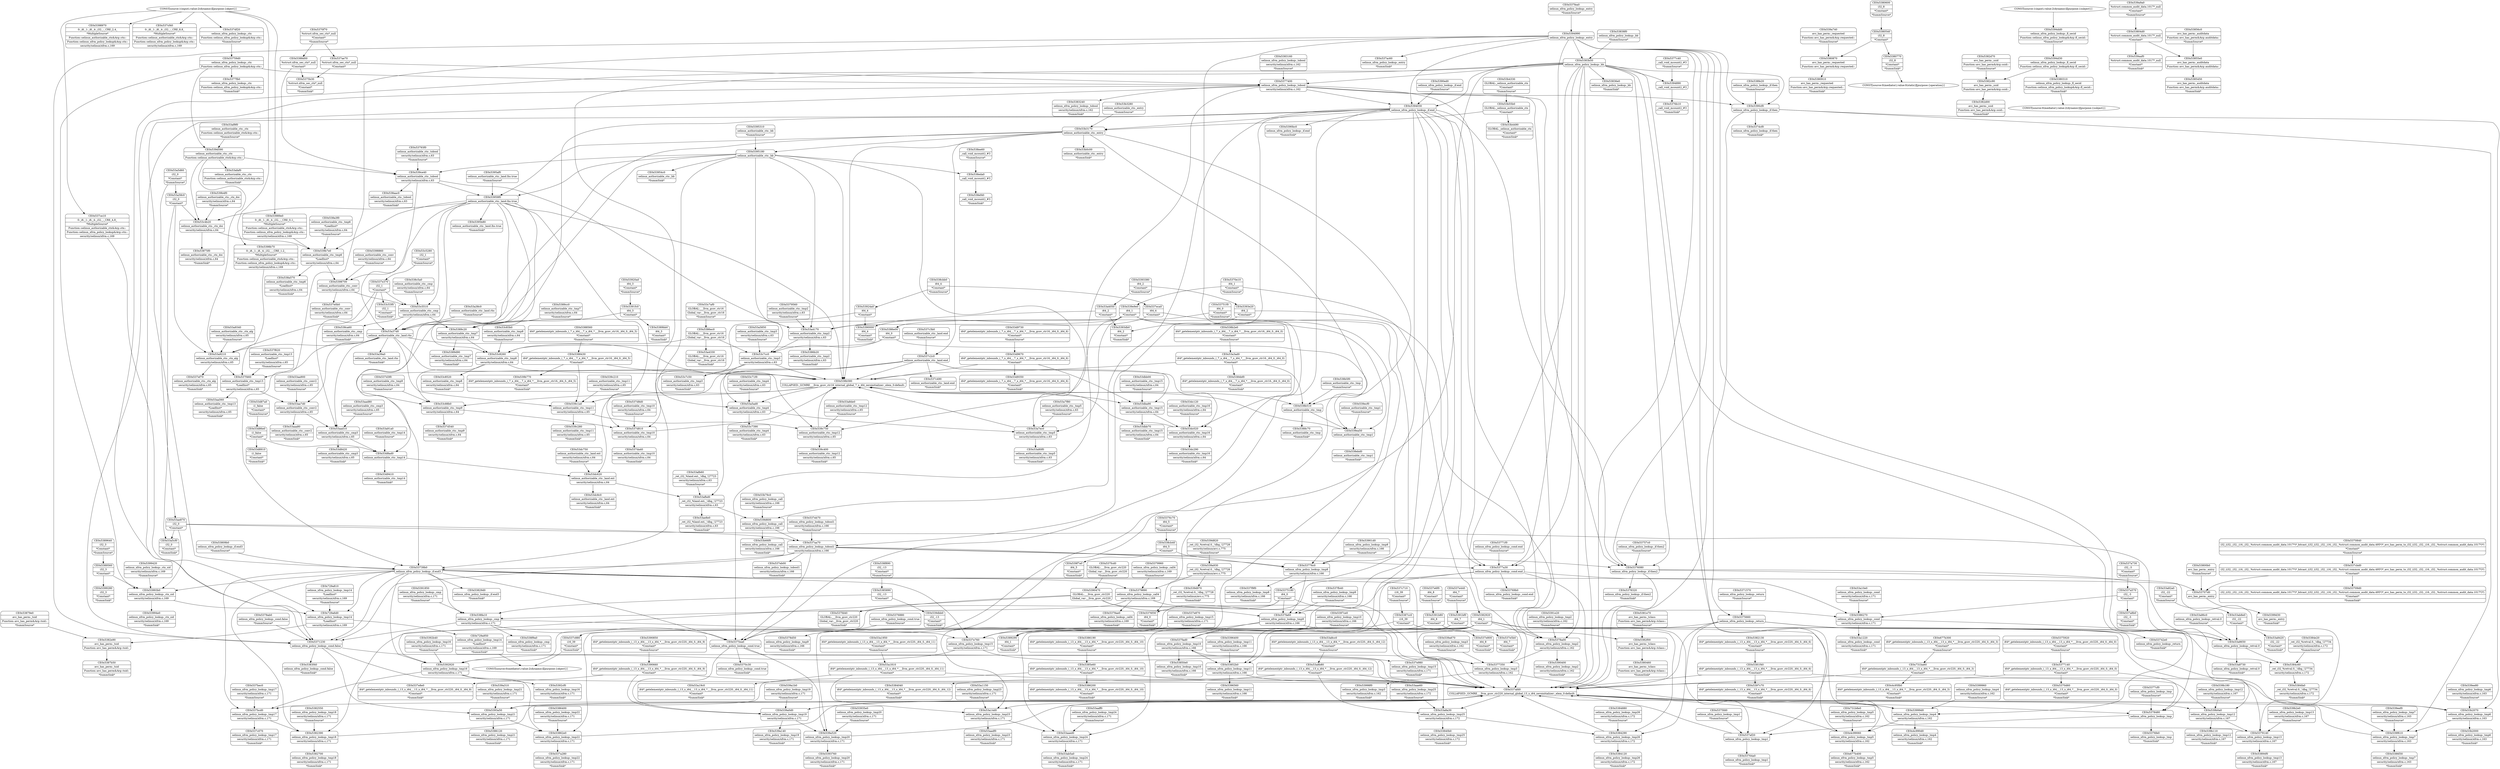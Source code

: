 digraph {
	CE0x537c880 [shape=record,shape=Mrecord,label="{CE0x537c880|i16_39|*Constant*|*SummSink*}"]
	CE0x538f890 [shape=record,shape=Mrecord,label="{CE0x538f890|i32_-13|*Constant*|*SummSource*}"]
	CE0x539a740 [shape=record,shape=Mrecord,label="{CE0x539a740|avc_has_perm:_requested|Function::avc_has_perm&Arg::requested::|*SummSource*}"]
	CE0x538fa10 [shape=record,shape=Mrecord,label="{CE0x538fa10|selinux_xfrm_policy_lookup:_cmp|security/selinux/xfrm.c,171}"]
	CE0x5382390 [shape=record,shape=Mrecord,label="{CE0x5382390|selinux_xfrm_policy_lookup:_tmp18|security/selinux/xfrm.c,171}"]
	CE0x537bec0 [shape=record,shape=Mrecord,label="{CE0x537bec0|selinux_xfrm_policy_lookup:_tmp17|security/selinux/xfrm.c,171|*SummSource*}"]
	CE0x5387cc0 [shape=record,shape=Mrecord,label="{CE0x5387cc0|i16_39|*Constant*}"]
	CE0x5380870 [shape=record,shape=Mrecord,label="{CE0x5380870|avc_has_perm:_requested|Function::avc_has_perm&Arg::requested::}"]
	CE0x539b0a0 [shape=record,shape=Mrecord,label="{CE0x539b0a0|selinux_xfrm_policy_lookup:_tmp12|security/selinux/xfrm.c,167}"]
	CE0x5393a50 [shape=record,shape=Mrecord,label="{CE0x5393a50|selinux_xfrm_policy_lookup:_tmp21|security/selinux/xfrm.c,171}"]
	CE0x5382d70 [shape=record,shape=Mrecord,label="{CE0x5382d70|avc_has_perm:_ssid|Function::avc_has_perm&Arg::ssid::|*SummSource*}"]
	CE0x538cb40 [shape=record,shape=Mrecord,label="{CE0x538cb40|i64_5|*Constant*}"]
	CE0x537a280 [shape=record,shape=Mrecord,label="{CE0x537a280|selinux_xfrm_policy_lookup:_tmp22|security/selinux/xfrm.c,171|*SummSink*}"]
	CE0x5375920 [shape=record,shape=Mrecord,label="{CE0x5375920|i64*_getelementptr_inbounds_(_13_x_i64_,_13_x_i64_*___llvm_gcov_ctr220,_i64_0,_i64_0)|*Constant*|*SummSource*}"]
	CE0x5389d90 [shape=record,shape=Mrecord,label="{CE0x5389d90|selinux_authorizable_ctx:_tmp7|security/selinux/xfrm.c,64|*SummSink*}"]
	CE0x5390850 [shape=record,shape=Mrecord,label="{CE0x5390850|i64*_getelementptr_inbounds_(_13_x_i64_,_13_x_i64_*___llvm_gcov_ctr220,_i64_0,_i64_9)|*Constant*|*SummSource*}"]
	CE0x5376f30 [shape=record,shape=Mrecord,label="{CE0x5376f30|i64_0|*Constant*|*SummSink*}"]
	CE0x537fad0 [shape=record,shape=Mrecord,label="{CE0x537fad0|selinux_xfrm_policy_lookup:_tmp10|security/selinux/xfrm.c,166}"]
	CE0x5379ae0 [shape=record,shape=Mrecord,label="{CE0x5379ae0|selinux_xfrm_policy_lookup:_call4|security/selinux/xfrm.c,169|*SummSink*}"]
	CE0x5394030 [shape=record,shape=Mrecord,label="{CE0x5394030|selinux_xfrm_policy_lookup:_if.end}"]
	CE0x53d8420 [shape=record,shape=Mrecord,label="{CE0x53d8420|selinux_authorizable_ctx:_cmp3|security/selinux/xfrm.c,65|*SummSink*}"]
	CE0x5389bb0 [shape=record,shape=Mrecord,label="{CE0x5389bb0|i64_3|*Constant*|*SummSink*}"]
	CE0x53dc290 [shape=record,shape=Mrecord,label="{CE0x53dc290|selinux_authorizable_ctx:_tmp16|security/selinux/xfrm.c,64|*SummSink*}"]
	CE0x5399420 [shape=record,shape=Mrecord,label="{CE0x5399420|selinux_xfrm_policy_lookup:_ctx_sid|security/selinux/xfrm.c,169|*SummSource*}"]
	CE0x537ce10 [shape=record,shape=Mrecord,label="{CE0x537ce10|0:_i8,_1:_i8,_4:_i32,_:_CRE_4,8_|*MultipleSource*|Function::selinux_authorizable_ctx&Arg::ctx::|Function::selinux_xfrm_policy_lookup&Arg::ctx::|security/selinux/xfrm.c,169}"]
	CE0x537cbd0 [shape=record,shape=Mrecord,label="{CE0x537cbd0|i32_(i32,_i32,_i16,_i32,_%struct.common_audit_data.1017*)*_bitcast_(i32_(i32,_i32,_i16,_i32,_%struct.common_audit_data.495*)*_avc_has_perm_to_i32_(i32,_i32,_i16,_i32,_%struct.common_audit_data.1017*)*)|*Constant*}"]
	CE0x537e800 [shape=record,shape=Mrecord,label="{CE0x537e800|i64_8|*Constant*|*SummSink*}"]
	CE0x5378ab0 [shape=record,shape=Mrecord,label="{CE0x5378ab0|selinux_xfrm_policy_lookup:_cond.false|*SummSource*}"]
	CE0x53776c0 [shape=record,shape=Mrecord,label="{CE0x53776c0|selinux_xfrm_policy_lookup:_tmp8|security/selinux/xfrm.c,166}"]
	CE0x53a80f0 [shape=record,shape=Mrecord,label="{CE0x53a80f0|selinux_authorizable_ctx:_tmp5|security/selinux/xfrm.c,63|*SummSink*}"]
	CE0x53a8650 [shape=record,shape=Mrecord,label="{CE0x53a8650|selinux_xfrm_policy_lookup:_retval.0}"]
	CE0x5378480 [shape=record,shape=Mrecord,label="{CE0x5378480|selinux_xfrm_policy_lookup:_tmp}"]
	CE0x537c070 [shape=record,shape=Mrecord,label="{CE0x537c070|selinux_xfrm_policy_lookup:_tmp17|security/selinux/xfrm.c,171|*SummSink*}"]
	CE0x53a5850 [shape=record,shape=Mrecord,label="{CE0x53a5850|selinux_authorizable_ctx:_tmp3|security/selinux/xfrm.c,63|*SummSource*}"]
	CE0x537fcd0 [shape=record,shape=Mrecord,label="{CE0x537fcd0|GLOBAL:___llvm_gcov_ctr220|Global_var:__llvm_gcov_ctr220|*SummSource*}"]
	CE0x53b4330 [shape=record,shape=Mrecord,label="{CE0x53b4330|GLOBAL:_selinux_authorizable_ctx|*Constant*|*SummSource*}"]
	CE0x53b2070 [shape=record,shape=Mrecord,label="{CE0x53b2070|selinux_xfrm_policy_lookup:_tmp6|security/selinux/xfrm.c,163}"]
	CE0x53879e0 [shape=record,shape=Mrecord,label="{CE0x53879e0|avc_has_perm:_tsid|Function::avc_has_perm&Arg::tsid::|*SummSource*}"]
	CE0x5387b50 [shape=record,shape=Mrecord,label="{CE0x5387b50|avc_has_perm:_tsid|Function::avc_has_perm&Arg::tsid::|*SummSink*}"]
	CE0x539b770 [shape=record,shape=Mrecord,label="{CE0x539b770|i64*_getelementptr_inbounds_(_7_x_i64_,_7_x_i64_*___llvm_gcov_ctr16,_i64_0,_i64_5)|*Constant*|*SummSink*}"]
	CE0x537d540 [shape=record,shape=Mrecord,label="{CE0x537d540|selinux_authorizable_ctx:_tmp9|security/selinux/xfrm.c,64|*SummSink*}"]
	CE0x5390400 [shape=record,shape=Mrecord,label="{CE0x5390400|selinux_xfrm_policy_lookup:_tmp2|security/selinux/xfrm.c,162|*SummSink*}"]
	CE0x539a9a0 [shape=record,shape=Mrecord,label="{CE0x539a9a0|%struct.common_audit_data.1017*_null|*Constant*|*SummSource*}"]
	CE0x539e9e0 [shape=record,shape=Mrecord,label="{CE0x539e9e0|i64_1|*Constant*}"]
	CE0x5390470 [shape=record,shape=Mrecord,label="{CE0x5390470|GLOBAL:___llvm_gcov_ctr220|Global_var:__llvm_gcov_ctr220}"]
	CE0x5385450 [shape=record,shape=Mrecord,label="{CE0x5385450|avc_has_perm:_auditdata|Function::avc_has_perm&Arg::auditdata::|*SummSink*}"]
	CE0x537ae70 [shape=record,shape=Mrecord,label="{CE0x537ae70|%struct.xfrm_sec_ctx*_null|*Constant*}"]
	CE0x5384040 [shape=record,shape=Mrecord,label="{CE0x5384040|i64*_getelementptr_inbounds_(_13_x_i64_,_13_x_i64_*___llvm_gcov_ctr220,_i64_0,_i64_12)|*Constant*|*SummSink*}"]
	CE0x537fa60 [shape=record,shape=Mrecord,label="{CE0x537fa60|selinux_xfrm_policy_lookup:_tmp9|security/selinux/xfrm.c,166}"]
	CE0x5375fd0 [shape=record,shape=Mrecord,label="{CE0x5375fd0|selinux_xfrm_policy_lookup:_tmp1|*SummSource*}"]
	CE0x538b580 [shape=record,shape=Mrecord,label="{CE0x538b580|COLLAPSED:_GCMRE___llvm_gcov_ctr16_internal_global_7_x_i64_zeroinitializer:_elem_0:default:}"]
	CE0x5399280 [shape=record,shape=Mrecord,label="{CE0x5399280|i32_3|*Constant*|*SummSink*}"]
	CE0x5398860 [shape=record,shape=Mrecord,label="{CE0x5398860|selinux_authorizable_ctx:_conv|security/selinux/xfrm.c,64|*SummSource*}"]
	CE0x53a4330 [shape=record,shape=Mrecord,label="{CE0x53a4330|GLOBAL:___llvm_gcov_ctr16|Global_var:__llvm_gcov_ctr16|*SummSink*}"]
	CE0x53a91a0 [shape=record,shape=Mrecord,label="{CE0x53a91a0|selinux_authorizable_ctx:_tmp14|*SummSource*}"]
	CE0x53862e0 [shape=record,shape=Mrecord,label="{CE0x53862e0|selinux_xfrm_policy_lookup:_tmp22|security/selinux/xfrm.c,171}"]
	CE0x5380310 [shape=record,shape=Mrecord,label="{CE0x5380310|selinux_xfrm_policy_lookup:_fl_secid|Function::selinux_xfrm_policy_lookup&Arg::fl_secid::|*SummSink*}"]
	CE0x53a1810 [shape=record,shape=Mrecord,label="{CE0x53a1810|i64*_getelementptr_inbounds_(_13_x_i64_,_13_x_i64_*___llvm_gcov_ctr220,_i64_0,_i64_11)|*Constant*}"]
	CE0x539d970 [shape=record,shape=Mrecord,label="{CE0x539d970|_ret_i32_%retval.0,_!dbg_!27728|security/selinux/avc.c,775|*SummSink*}"]
	CE0x53b0c00 [shape=record,shape=Mrecord,label="{CE0x53b0c00|selinux_authorizable_ctx:_entry|*SummSink*}"]
	CE0x539c400 [shape=record,shape=Mrecord,label="{CE0x539c400|selinux_authorizable_ctx:_tmp12|security/selinux/xfrm.c,65|*SummSink*}"]
	CE0x5398700 [shape=record,shape=Mrecord,label="{CE0x5398700|selinux_authorizable_ctx:_conv|security/selinux/xfrm.c,64}"]
	CE0x5391b80 [shape=record,shape=Mrecord,label="{CE0x5391b80|i64_8|*Constant*}"]
	CE0x5383f40 [shape=record,shape=Mrecord,label="{CE0x5383f40|selinux_xfrm_policy_lookup:_cond.false|*SummSink*}"]
	CE0x5375b30 [shape=record,shape=Mrecord,label="{CE0x5375b30|%struct.xfrm_sec_ctx*_null|*Constant*|*SummSink*}"]
	CE0x53aaff0 [shape=record,shape=Mrecord,label="{CE0x53aaff0|selinux_xfrm_policy_lookup:_tmp24|security/selinux/xfrm.c,171|*SummSource*}"]
	CE0x53875f0 [shape=record,shape=Mrecord,label="{CE0x53875f0|selinux_authorizable_ctx:_ctx_doi|security/selinux/xfrm.c,64|*SummSink*}"]
	CE0x53993b0 [shape=record,shape=Mrecord,label="{CE0x53993b0|selinux_xfrm_policy_lookup:_ctx_sid|security/selinux/xfrm.c,169}"]
	CE0x5377fb0 [shape=record,shape=Mrecord,label="{CE0x5377fb0|selinux_xfrm_policy_lookup:_ctx|Function::selinux_xfrm_policy_lookup&Arg::ctx::|*SummSink*}"]
	CE0x5389c20 [shape=record,shape=Mrecord,label="{CE0x5389c20|selinux_authorizable_ctx:_tmp7|security/selinux/xfrm.c,64}"]
	CE0x537d8d0 [shape=record,shape=Mrecord,label="{CE0x537d8d0|selinux_authorizable_ctx:_tmp10|security/selinux/xfrm.c,64|*SummSource*}"]
	CE0x5388430 [shape=record,shape=Mrecord,label="{CE0x5388430|i64*_getelementptr_inbounds_(_7_x_i64_,_7_x_i64_*___llvm_gcov_ctr16,_i64_0,_i64_5)|*Constant*}"]
	CE0x729a810 [shape=record,shape=Mrecord,label="{CE0x729a810|selinux_xfrm_policy_lookup:_tmp14|*LoadInst*|security/selinux/xfrm.c,169|*SummSource*}"]
	CE0x53a8a30 [shape=record,shape=Mrecord,label="{CE0x53a8a30|selinux_xfrm_policy_lookup:_tmp25|security/selinux/xfrm.c,172}"]
	CE0x729a950 [shape=record,shape=Mrecord,label="{CE0x729a950|selinux_xfrm_policy_lookup:_tmp14|*LoadInst*|security/selinux/xfrm.c,169|*SummSink*}"]
	CE0x537da40 [shape=record,shape=Mrecord,label="{CE0x537da40|selinux_authorizable_ctx:_tmp10|security/selinux/xfrm.c,64|*SummSink*}"]
	CE0x53998f0 [shape=record,shape=Mrecord,label="{CE0x53998f0|selinux_xfrm_policy_lookup:_tmp3|security/selinux/xfrm.c,162|*SummSink*}"]
	CE0x537aa70 [shape=record,shape=Mrecord,label="{CE0x537aa70|selinux_xfrm_policy_lookup:_tobool1|security/selinux/xfrm.c,166}"]
	CE0x53809b0 [shape=record,shape=Mrecord,label="{CE0x53809b0|selinux_xfrm_policy_lookup:_if.end3|*SummSource*}"]
	CE0x53b3280 [shape=record,shape=Mrecord,label="{CE0x53b3280|selinux_authorizable_ctx:_entry|*SummSource*}"]
	CE0x5380600 [shape=record,shape=Mrecord,label="{CE0x5380600|i32_8|*Constant*|*SummSource*}"]
	CE0x53c5510 [shape=record,shape=Mrecord,label="{CE0x53c5510|selinux_authorizable_ctx:_cmp|security/selinux/xfrm.c,64}"]
	CE0x53afaf0 [shape=record,shape=Mrecord,label="{CE0x53afaf0|selinux_authorizable_ctx:_ctx|Function::selinux_authorizable_ctx&Arg::ctx::|*SummSink*}"]
	CE0x53aae60 [shape=record,shape=Mrecord,label="{CE0x53aae60|selinux_xfrm_policy_lookup:_tmp25|security/selinux/xfrm.c,172|*SummSource*}"]
	CE0x5377c40 [shape=record,shape=Mrecord,label="{CE0x5377c40|_call_void_mcount()_#3|*SummSource*}"]
	CE0x5370840 [shape=record,shape=Mrecord,label="{CE0x5370840|i32_(i32,_i32,_i16,_i32,_%struct.common_audit_data.1017*)*_bitcast_(i32_(i32,_i32,_i16,_i32,_%struct.common_audit_data.495*)*_avc_has_perm_to_i32_(i32,_i32,_i16,_i32,_%struct.common_audit_data.1017*)*)|*Constant*|*SummSource*}"]
	CE0x5382d00 [shape=record,shape=Mrecord,label="{CE0x5382d00|avc_has_perm:_ssid|Function::avc_has_perm&Arg::ssid::|*SummSink*}"]
	CE0x53a8de0 [shape=record,shape=Mrecord,label="{CE0x53a8de0|selinux_authorizable_ctx:_tmp12|security/selinux/xfrm.c,65|*SummSource*}"]
	CE0x53a8420 [shape=record,shape=Mrecord,label="{CE0x53a8420|i32_-22|*Constant*|*SummSink*}"]
	CE0x537e440 [shape=record,shape=Mrecord,label="{CE0x537e440|i64_7|*Constant*|*SummSource*}"]
	CE0x53a86c0 [shape=record,shape=Mrecord,label="{CE0x53a86c0|selinux_xfrm_policy_lookup:_retval.0|*SummSource*}"]
	CE0x538aac0 [shape=record,shape=Mrecord,label="{CE0x538aac0|selinux_authorizable_ctx:_tobool|security/selinux/xfrm.c,63|*SummSink*}"]
	CE0x53ae870 [shape=record,shape=Mrecord,label="{CE0x53ae870|i32_0|*Constant*}"]
	CE0x53d8910 [shape=record,shape=Mrecord,label="{CE0x53d8910|i1_false|*Constant*|*SummSink*}"]
	CE0x537e0b0 [shape=record,shape=Mrecord,label="{CE0x537e0b0|selinux_authorizable_ctx:_conv|security/selinux/xfrm.c,64|*SummSink*}"]
	CE0x537fb40 [shape=record,shape=Mrecord,label="{CE0x537fb40|selinux_xfrm_policy_lookup:_tmp9|security/selinux/xfrm.c,166|*SummSource*}"]
	CE0x53dc750 [shape=record,shape=Mrecord,label="{CE0x53dc750|selinux_authorizable_ctx:_land.ext|security/selinux/xfrm.c,64|*SummSource*}"]
	CE0x53af9f0 [shape=record,shape=Mrecord,label="{CE0x53af9f0|selinux_authorizable_ctx:_ctx|Function::selinux_authorizable_ctx&Arg::ctx::|*SummSource*}"]
	CE0x53a4170 [shape=record,shape=Mrecord,label="{CE0x53a4170|selinux_authorizable_ctx:_tmp2|security/selinux/xfrm.c,63}"]
	CE0x53aaed0 [shape=record,shape=Mrecord,label="{CE0x53aaed0|selinux_xfrm_policy_lookup:_tmp24|security/selinux/xfrm.c,171}"]
	CE0x539c750 [shape=record,shape=Mrecord,label="{CE0x539c750|selinux_authorizable_ctx:_tmp12|security/selinux/xfrm.c,65}"]
	CE0x539f610 [shape=record,shape=Mrecord,label="{CE0x539f610|selinux_xfrm_policy_lookup:_tmp7|security/selinux/xfrm.c,163}"]
	CE0x53dc8c0 [shape=record,shape=Mrecord,label="{CE0x53dc8c0|selinux_authorizable_ctx:_land.ext|security/selinux/xfrm.c,64|*SummSink*}"]
	CE0x53838f0 [shape=record,shape=Mrecord,label="{CE0x53838f0|selinux_xfrm_policy_lookup:_bb|*SummSource*}"]
	CE0x537eb70 [shape=record,shape=Mrecord,label="{CE0x537eb70|selinux_xfrm_policy_lookup:_tobool1|security/selinux/xfrm.c,166|*SummSource*}"]
	CE0x538ca60 [shape=record,shape=Mrecord,label="{CE0x538ca60|selinux_authorizable_ctx:_cmp|security/selinux/xfrm.c,64|*SummSink*}"]
	CE0x53742e0 [shape=record,shape=Mrecord,label="{CE0x53742e0|selinux_xfrm_policy_lookup:_return|*SummSink*}"]
	"CONST[source:0(mediator),value:2(dynamic)][purpose:{object}]"
	CE0x53c7af0 [shape=record,shape=Mrecord,label="{CE0x53c7af0|GLOBAL:___llvm_gcov_ctr16|Global_var:__llvm_gcov_ctr16|*SummSource*}"]
	CE0x5388c70 [shape=record,shape=Mrecord,label="{CE0x5388c70|selinux_authorizable_ctx:_tmp|*SummSink*}"]
	CE0x53a5ad0 [shape=record,shape=Mrecord,label="{CE0x53a5ad0|selinux_authorizable_ctx:_tmp4|security/selinux/xfrm.c,63}"]
	CE0x5396400 [shape=record,shape=Mrecord,label="{CE0x5396400|selinux_xfrm_policy_lookup:_tmp11|security/selinux/xfrm.c,166|*SummSource*}"]
	CE0x538eda0 [shape=record,shape=Mrecord,label="{CE0x538eda0|_call_void_mcount()_#3}"]
	CE0x5370d60 [shape=record,shape=Mrecord,label="{CE0x5370d60|i64*_getelementptr_inbounds_(_13_x_i64_,_13_x_i64_*___llvm_gcov_ctr220,_i64_0,_i64_0)|*Constant*|*SummSink*}"]
	CE0x539a310 [shape=record,shape=Mrecord,label="{CE0x539a310|selinux_xfrm_policy_lookup:_tmp21|security/selinux/xfrm.c,171|*SummSource*}"]
	CE0x538c5a0 [shape=record,shape=Mrecord,label="{CE0x538c5a0|selinux_authorizable_ctx:_cmp|security/selinux/xfrm.c,64|*SummSource*}"]
	CE0x5399d30 [shape=record,shape=Mrecord,label="{CE0x5399d30|avc_has_perm:_entry|*SummSink*}"]
	CE0x5398970 [shape=record,shape=Mrecord,label="{CE0x5398970|0:_i8,_1:_i8,_4:_i32,_:_CRE_2,4_|*MultipleSource*|Function::selinux_authorizable_ctx&Arg::ctx::|Function::selinux_xfrm_policy_lookup&Arg::ctx::|security/selinux/xfrm.c,169}"]
	CE0x537e980 [shape=record,shape=Mrecord,label="{CE0x537e980|selinux_xfrm_policy_lookup:_tmp15|security/selinux/xfrm.c,171|*SummSink*}"]
	CE0x4c990d0 [shape=record,shape=Mrecord,label="{CE0x4c990d0|selinux_xfrm_policy_lookup:_tmp4|security/selinux/xfrm.c,162|*SummSink*}"]
	CE0x5390cf0 [shape=record,shape=Mrecord,label="{CE0x5390cf0|selinux_xfrm_policy_lookup:_if.then}"]
	CE0x53a5cf0 [shape=record,shape=Mrecord,label="{CE0x53a5cf0|i32_0|*Constant*|*SummSink*}"]
	CE0x53afb60 [shape=record,shape=Mrecord,label="{CE0x53afb60|_ret_i32_%land.ext,_!dbg_!27723|security/selinux/xfrm.c,63|*SummSource*}"]
	CE0x5370f70 [shape=record,shape=Mrecord,label="{CE0x5370f70|%struct.xfrm_sec_ctx*_null|*Constant*|*SummSource*}"]
	CE0x53afbd0 [shape=record,shape=Mrecord,label="{CE0x53afbd0|_ret_i32_%land.ext,_!dbg_!27723|security/selinux/xfrm.c,63}"]
	CE0x53ab8e0 [shape=record,shape=Mrecord,label="{CE0x53ab8e0|i32_-22|*Constant*}"]
	CE0x5376b10 [shape=record,shape=Mrecord,label="{CE0x5376b10|_call_void_mcount()_#3|*SummSink*}"]
	CE0x539a670 [shape=record,shape=Mrecord,label="{CE0x539a670|selinux_xfrm_policy_lookup:_tmp3|security/selinux/xfrm.c,162|*SummSource*}"]
	CE0x53a9340 [shape=record,shape=Mrecord,label="{CE0x53a9340|selinux_authorizable_ctx:_ctx_alg|security/selinux/xfrm.c,65|*SummSource*}"]
	CE0x5376880 [shape=record,shape=Mrecord,label="{CE0x5376880|selinux_xfrm_policy_lookup:_cond.true|*SummSource*}"]
	CE0x53aa560 [shape=record,shape=Mrecord,label="{CE0x53aa560|selinux_authorizable_ctx:_tmp13|*LoadInst*|security/selinux/xfrm.c,65|*SummSink*}"]
	CE0x5393760 [shape=record,shape=Mrecord,label="{CE0x5393760|selinux_xfrm_policy_lookup:_tmp20|security/selinux/xfrm.c,171|*SummSink*}"]
	CE0x53a8730 [shape=record,shape=Mrecord,label="{CE0x53a8730|selinux_xfrm_policy_lookup:_retval.0|*SummSink*}"]
	CE0x53d9670 [shape=record,shape=Mrecord,label="{CE0x53d9670|i64*_getelementptr_inbounds_(_7_x_i64_,_7_x_i64_*___llvm_gcov_ctr16,_i64_0,_i64_6)|*Constant*}"]
	CE0x5382920 [shape=record,shape=Mrecord,label="{CE0x5382920|i64_1|*Constant*}"]
	CE0x5376c70 [shape=record,shape=Mrecord,label="{CE0x5376c70|i64_5|*Constant*|*SummSource*}"]
	CE0x537ef70 [shape=record,shape=Mrecord,label="{CE0x537ef70|selinux_authorizable_ctx:_ctx_alg|security/selinux/xfrm.c,65|*SummSink*}"]
	CE0x53771f0 [shape=record,shape=Mrecord,label="{CE0x53771f0|selinux_xfrm_policy_lookup:_cond.end|*SummSource*}"]
	CE0x53c8260 [shape=record,shape=Mrecord,label="{CE0x53c8260|selinux_authorizable_ctx:_tmp8|security/selinux/xfrm.c,64}"]
	CE0x53b79c0 [shape=record,shape=Mrecord,label="{CE0x53b79c0|selinux_xfrm_policy_lookup:_call|security/selinux/xfrm.c,166|*SummSource*}"]
	CE0x5386f30 [shape=record,shape=Mrecord,label="{CE0x5386f30|selinux_xfrm_policy_lookup:_tmp7|security/selinux/xfrm.c,163|*SummSink*}"]
	CE0x53c5280 [shape=record,shape=Mrecord,label="{CE0x53c5280|i32_1|*Constant*|*SummSource*}"]
	CE0x53dc620 [shape=record,shape=Mrecord,label="{CE0x53dc620|selinux_authorizable_ctx:_land.ext|security/selinux/xfrm.c,64}"]
	CE0x539b4f0 [shape=record,shape=Mrecord,label="{CE0x539b4f0|selinux_authorizable_ctx:_ctx_doi|security/selinux/xfrm.c,64|*SummSource*}"]
	CE0x53d9350 [shape=record,shape=Mrecord,label="{CE0x53d9350|i64*_getelementptr_inbounds_(_7_x_i64_,_7_x_i64_*___llvm_gcov_ctr16,_i64_0,_i64_6)|*Constant*|*SummSink*}"]
	CE0x53c88b0 [shape=record,shape=Mrecord,label="{CE0x53c88b0|selinux_authorizable_ctx:_tmp9|security/selinux/xfrm.c,64}"]
	CE0x53a9210 [shape=record,shape=Mrecord,label="{CE0x53a9210|selinux_authorizable_ctx:_ctx_alg|security/selinux/xfrm.c,65}"]
	CE0x53836e0 [shape=record,shape=Mrecord,label="{CE0x53836e0|selinux_xfrm_policy_lookup:_bb|*SummSink*}"]
	CE0x5386270 [shape=record,shape=Mrecord,label="{CE0x5386270|selinux_xfrm_policy_lookup:_cond|security/selinux/xfrm.c,171}"]
	CE0x5380770 [shape=record,shape=Mrecord,label="{CE0x5380770|i32_8|*Constant*|*SummSink*}"]
	CE0x53a10e0 [shape=record,shape=Mrecord,label="{CE0x53a10e0|selinux_xfrm_policy_lookup:_cond|security/selinux/xfrm.c,171|*SummSource*}"]
	CE0x53856c0 [shape=record,shape=Mrecord,label="{CE0x53856c0|avc_has_perm:_auditdata|Function::avc_has_perm&Arg::auditdata::|*SummSource*}"]
	CE0x5370c30 [shape=record,shape=Mrecord,label="{CE0x5370c30|selinux_xfrm_policy_lookup:_cond.true|*SummSink*}"]
	CE0x53954c0 [shape=record,shape=Mrecord,label="{CE0x53954c0|selinux_authorizable_ctx:_bb|*SummSink*}"]
	CE0x53a39a0 [shape=record,shape=Mrecord,label="{CE0x53a39a0|selinux_authorizable_ctx:_land.rhs|*SummSink*}"]
	CE0x731ba60 [shape=record,shape=Mrecord,label="{CE0x731ba60|i64*_getelementptr_inbounds_(_13_x_i64_,_13_x_i64_*___llvm_gcov_ctr220,_i64_0,_i64_3)|*Constant*}"]
	CE0x4c99060 [shape=record,shape=Mrecord,label="{CE0x4c99060|selinux_xfrm_policy_lookup:_tmp5|security/selinux/xfrm.c,162}"]
	CE0x53a7ec0 [shape=record,shape=Mrecord,label="{CE0x53a7ec0|selinux_authorizable_ctx:_tmp5|security/selinux/xfrm.c,63}"]
	CE0x53751f0 [shape=record,shape=Mrecord,label="{CE0x53751f0|i64_0|*Constant*|*SummSource*}"]
	CE0x53920a0 [shape=record,shape=Mrecord,label="{CE0x53920a0|i64_3|*Constant*|*SummSource*}"]
	"CONST[source:0(mediator),value:0(static)][purpose:{operation}]"
	CE0x53c8520 [shape=record,shape=Mrecord,label="{CE0x53c8520|selinux_authorizable_ctx:_tmp8|security/selinux/xfrm.c,64|*SummSink*}"]
	CE0x539d600 [shape=record,shape=Mrecord,label="{CE0x539d600|selinux_xfrm_policy_lookup:_call|security/selinux/xfrm.c,166}"]
	CE0x5383160 [shape=record,shape=Mrecord,label="{CE0x5383160|selinux_xfrm_policy_lookup:_tobool|security/selinux/xfrm.c,162|*SummSource*}"]
	CE0x5380540 [shape=record,shape=Mrecord,label="{CE0x5380540|i32_8|*Constant*}"]
	CE0x5375ea0 [shape=record,shape=Mrecord,label="{CE0x5375ea0|selinux_xfrm_policy_lookup:_cond.true}"]
	CE0x5381e70 [shape=record,shape=Mrecord,label="{CE0x5381e70|avc_has_perm:_tclass|Function::avc_has_perm&Arg::tclass::|*SummSource*}"]
	CE0x539aaf0 [shape=record,shape=Mrecord,label="{CE0x539aaf0|%struct.common_audit_data.1017*_null|*Constant*|*SummSink*}"]
	CE0x538fe20 [shape=record,shape=Mrecord,label="{CE0x538fe20|selinux_xfrm_policy_lookup:_if.then|*SummSource*}"]
	CE0x5379960 [shape=record,shape=Mrecord,label="{CE0x5379960|selinux_xfrm_policy_lookup:_call4|security/selinux/xfrm.c,169|*SummSource*}"]
	CE0x5383b50 [shape=record,shape=Mrecord,label="{CE0x5383b50|selinux_xfrm_policy_lookup:_bb}"]
	CE0x539eef0 [shape=record,shape=Mrecord,label="{CE0x539eef0|selinux_xfrm_policy_lookup:_tmp7|security/selinux/xfrm.c,163|*SummSource*}"]
	CE0x53852b0 [shape=record,shape=Mrecord,label="{CE0x53852b0|selinux_xfrm_policy_lookup:_tmp11|security/selinux/xfrm.c,166}"]
	CE0x5390ed0 [shape=record,shape=Mrecord,label="{CE0x5390ed0|selinux_xfrm_policy_lookup:_if.end|*SummSource*}"]
	CE0x53a5d60 [shape=record,shape=Mrecord,label="{CE0x53a5d60|i32_0|*Constant*|*SummSource*}"]
	CE0x537c2c0 [shape=record,shape=Mrecord,label="{CE0x537c2c0|selinux_authorizable_ctx:_land.end}"]
	CE0x5386400 [shape=record,shape=Mrecord,label="{CE0x5386400|selinux_xfrm_policy_lookup:_tmp22|security/selinux/xfrm.c,171|*SummSource*}"]
	CE0x5392b40 [shape=record,shape=Mrecord,label="{CE0x5392b40|selinux_xfrm_policy_lookup:_tmp16|security/selinux/xfrm.c,171|*SummSource*}"]
	CE0x5384290 [shape=record,shape=Mrecord,label="{CE0x5384290|selinux_xfrm_policy_lookup:_tmp26|security/selinux/xfrm.c,172}"]
	CE0x53dbb00 [shape=record,shape=Mrecord,label="{CE0x53dbb00|selinux_authorizable_ctx:_tmp15|security/selinux/xfrm.c,64|*SummSource*}"]
	CE0x5395180 [shape=record,shape=Mrecord,label="{CE0x5395180|selinux_authorizable_ctx:_bb}"]
	CE0x5388560 [shape=record,shape=Mrecord,label="{CE0x5388560|i64*_getelementptr_inbounds_(_7_x_i64_,_7_x_i64_*___llvm_gcov_ctr16,_i64_0,_i64_5)|*Constant*|*SummSource*}"]
	CE0x5396560 [shape=record,shape=Mrecord,label="{CE0x5396560|selinux_xfrm_policy_lookup:_tmp11|security/selinux/xfrm.c,166|*SummSink*}"]
	CE0x5378d50 [shape=record,shape=Mrecord,label="{CE0x5378d50|selinux_xfrm_policy_lookup:_tmp9|security/selinux/xfrm.c,166|*SummSink*}"]
	CE0x53aaa80 [shape=record,shape=Mrecord,label="{CE0x53aaa80|selinux_authorizable_ctx:_conv2|security/selinux/xfrm.c,65|*SummSink*}"]
	CE0x5394990 [shape=record,shape=Mrecord,label="{CE0x5394990|selinux_xfrm_policy_lookup:_entry}"]
	CE0x5384120 [shape=record,shape=Mrecord,label="{CE0x5384120|selinux_xfrm_policy_lookup:_tmp26|security/selinux/xfrm.c,172|*SummSink*}"]
	CE0x5395b80 [shape=record,shape=Mrecord,label="{CE0x5395b80|selinux_authorizable_ctx:_land.lhs.true|*SummSink*}"]
	CE0x537e5b0 [shape=record,shape=Mrecord,label="{CE0x537e5b0|i64_7|*Constant*|*SummSink*}"]
	CE0x5397c70 [shape=record,shape=Mrecord,label="{CE0x5397c70|i64*_getelementptr_inbounds_(_13_x_i64_,_13_x_i64_*___llvm_gcov_ctr220,_i64_0,_i64_6)|*Constant*|*SummSink*}"]
	CE0x53a7f80 [shape=record,shape=Mrecord,label="{CE0x53a7f80|selinux_authorizable_ctx:_tmp5|security/selinux/xfrm.c,63|*SummSource*}"]
	CE0x53989e0 [shape=record,shape=Mrecord,label="{CE0x53989e0|0:_i8,_1:_i8,_4:_i32,_:_CRE_0,1_|*MultipleSource*|Function::selinux_authorizable_ctx&Arg::ctx::|Function::selinux_xfrm_policy_lookup&Arg::ctx::|security/selinux/xfrm.c,169}"]
	CE0x537d810 [shape=record,shape=Mrecord,label="{CE0x537d810|selinux_authorizable_ctx:_tmp10|security/selinux/xfrm.c,64}"]
	CE0x53c7cc0 [shape=record,shape=Mrecord,label="{CE0x53c7cc0|selinux_authorizable_ctx:_tmp3|security/selinux/xfrm.c,63}"]
	CE0x5386190 [shape=record,shape=Mrecord,label="{CE0x5386190|i64*_getelementptr_inbounds_(_13_x_i64_,_13_x_i64_*___llvm_gcov_ctr220,_i64_0,_i64_10)|*Constant*|*SummSource*}"]
	CE0x5384e20 [shape=record,shape=Mrecord,label="{CE0x5384e20|_ret_i32_%retval.0,_!dbg_!27734|security/selinux/xfrm.c,172|*SummSource*}"]
	CE0x53a1150 [shape=record,shape=Mrecord,label="{CE0x53a1150|selinux_xfrm_policy_lookup:_tmp23|security/selinux/xfrm.c,171|*SummSource*}"]
	CE0x539b7e0 [shape=record,shape=Mrecord,label="{CE0x539b7e0|selinux_authorizable_ctx:_tmp6|*LoadInst*|security/selinux/xfrm.c,64}"]
	CE0x53764a0 [shape=record,shape=Mrecord,label="{CE0x53764a0|selinux_xfrm_policy_lookup:_tmp1|*SummSink*}"]
	CE0x4c95fb0 [shape=record,shape=Mrecord,label="{CE0x4c95fb0|i64*_getelementptr_inbounds_(_13_x_i64_,_13_x_i64_*___llvm_gcov_ctr220,_i64_0,_i64_3)|*Constant*|*SummSink*}"]
	CE0x5379560 [shape=record,shape=Mrecord,label="{CE0x5379560|selinux_authorizable_ctx:_tmp2|security/selinux/xfrm.c,63|*SummSource*}"]
	CE0x53759d0 [shape=record,shape=Mrecord,label="{CE0x53759d0|selinux_xfrm_policy_lookup:_ctx|Function::selinux_xfrm_policy_lookup&Arg::ctx::}"]
	CE0x5383240 [shape=record,shape=Mrecord,label="{CE0x5383240|selinux_xfrm_policy_lookup:_tobool|security/selinux/xfrm.c,162|*SummSink*}"]
	CE0x5394890 [shape=record,shape=Mrecord,label="{CE0x5394890|_call_void_mcount()_#3}"]
	CE0x53a8b80 [shape=record,shape=Mrecord,label="{CE0x53a8b80|i64*_getelementptr_inbounds_(_13_x_i64_,_13_x_i64_*___llvm_gcov_ctr220,_i64_0,_i64_12)|*Constant*}"]
	CE0x537e760 [shape=record,shape=Mrecord,label="{CE0x537e760|selinux_xfrm_policy_lookup:_tmp15|security/selinux/xfrm.c,171}"]
	CE0x53901d0 [shape=record,shape=Mrecord,label="{CE0x53901d0|selinux_xfrm_policy_lookup:_tmp8|security/selinux/xfrm.c,166|*SummSource*}"]
	CE0x53a19c0 [shape=record,shape=Mrecord,label="{CE0x53a19c0|i64*_getelementptr_inbounds_(_13_x_i64_,_13_x_i64_*___llvm_gcov_ctr220,_i64_0,_i64_11)|*Constant*|*SummSink*}"]
	CE0x731b8e0 [shape=record,shape=Mrecord,label="{CE0x731b8e0|selinux_xfrm_policy_lookup:_tmp5|security/selinux/xfrm.c,162|*SummSource*}"]
	CE0x53924a0 [shape=record,shape=Mrecord,label="{CE0x53924a0|i64_4|*Constant*}"]
	CE0x537cf40 [shape=record,shape=Mrecord,label="{CE0x537cf40|0:_i8,_1:_i8,_4:_i32,_:_CRE_8,8_|*MultipleSource*|Function::selinux_authorizable_ctx&Arg::ctx::|Function::selinux_xfrm_policy_lookup&Arg::ctx::|security/selinux/xfrm.c,169}"]
	CE0x537af20 [shape=record,shape=Mrecord,label="{CE0x537af20|selinux_xfrm_policy_lookup:_tmp1}"]
	CE0x5391fc0 [shape=record,shape=Mrecord,label="{CE0x5391fc0|i64_3|*Constant*}"]
	CE0x53959f0 [shape=record,shape=Mrecord,label="{CE0x53959f0|selinux_authorizable_ctx:_land.lhs.true}"]
	CE0x539a930 [shape=record,shape=Mrecord,label="{CE0x539a930|_ret_i32_%retval.0,_!dbg_!27728|security/selinux/avc.c,775}"]
	CE0x538ebd0 [shape=record,shape=Mrecord,label="{CE0x538ebd0|selinux_authorizable_ctx:_tmp1|*SummSink*}"]
	CE0x539d590 [shape=record,shape=Mrecord,label="{CE0x539d590|selinux_authorizable_ctx:_ctx|Function::selinux_authorizable_ctx&Arg::ctx::}"]
	CE0x5397ce0 [shape=record,shape=Mrecord,label="{CE0x5397ce0|selinux_xfrm_policy_lookup:_tmp10|security/selinux/xfrm.c,166|*SummSource*}"]
	CE0x5388d00 [shape=record,shape=Mrecord,label="{CE0x5388d00|%struct.xfrm_sec_ctx*_null|*Constant*}"]
	CE0x537d3f0 [shape=record,shape=Mrecord,label="{CE0x537d3f0|selinux_authorizable_ctx:_tmp9|security/selinux/xfrm.c,64|*SummSource*}"]
	CE0x539d820 [shape=record,shape=Mrecord,label="{CE0x539d820|_ret_i32_%retval.0,_!dbg_!27728|security/selinux/avc.c,775|*SummSource*}"]
	CE0x539b2e0 [shape=record,shape=Mrecord,label="{CE0x539b2e0|selinux_xfrm_policy_lookup:_tmp13|security/selinux/xfrm.c,167|*SummSource*}"]
	CE0x539a0d0 [shape=record,shape=Mrecord,label="{CE0x539a0d0|selinux_xfrm_policy_lookup:_tmp19|security/selinux/xfrm.c,171}"]
	CE0x539c210 [shape=record,shape=Mrecord,label="{CE0x539c210|selinux_authorizable_ctx:_tmp11|security/selinux/xfrm.c,65|*SummSource*}"]
	CE0x537eb00 [shape=record,shape=Mrecord,label="{CE0x537eb00|selinux_xfrm_policy_lookup:_tobool1|security/selinux/xfrm.c,166|*SummSink*}"]
	CE0x5377400 [shape=record,shape=Mrecord,label="{CE0x5377400|selinux_xfrm_policy_lookup:_tobool|security/selinux/xfrm.c,162}"]
	CE0x5378a00 [shape=record,shape=Mrecord,label="{CE0x5378a00|selinux_xfrm_policy_lookup:_tmp2|security/selinux/xfrm.c,162}"]
	CE0x538a570 [shape=record,shape=Mrecord,label="{CE0x538a570|selinux_authorizable_ctx:_tmp6|*LoadInst*|security/selinux/xfrm.c,64|*SummSink*}"]
	CE0x53840b0 [shape=record,shape=Mrecord,label="{CE0x53840b0|selinux_xfrm_policy_lookup:_tmp25|security/selinux/xfrm.c,172|*SummSink*}"]
	CE0x537e6f0 [shape=record,shape=Mrecord,label="{CE0x537e6f0|i64_8|*Constant*|*SummSource*}"]
	CE0x5386e00 [shape=record,shape=Mrecord,label="{CE0x5386e00|i64_0|*Constant*}"]
	CE0x537c3b0 [shape=record,shape=Mrecord,label="{CE0x537c3b0|selinux_authorizable_ctx:_land.end|*SummSource*}"]
	CE0x53707d0 [shape=record,shape=Mrecord,label="{CE0x53707d0|avc_has_perm:_entry}"]
	CE0x5393e20 [shape=record,shape=Mrecord,label="{CE0x5393e20|i64_2|*Constant*}"]
	CE0x537dcf0 [shape=record,shape=Mrecord,label="{CE0x537dcf0|selinux_xfrm_policy_lookup:_if.then|*SummSink*}"]
	CE0x538ee60 [shape=record,shape=Mrecord,label="{CE0x538ee60|_call_void_mcount()_#3|*SummSource*}"]
	CE0x537afd0 [shape=record,shape=Mrecord,label="{CE0x537afd0|COLLAPSED:_GCMRE___llvm_gcov_ctr220_internal_global_13_x_i64_zeroinitializer:_elem_0:default:}"]
	CE0x5375660 [shape=record,shape=Mrecord,label="{CE0x5375660|selinux_xfrm_policy_lookup:_return}"]
	CE0x53aad80 [shape=record,shape=Mrecord,label="{CE0x53aad80|selinux_authorizable_ctx:_cmp3|security/selinux/xfrm.c,65|*SummSource*}"]
	CE0x5375180 [shape=record,shape=Mrecord,label="{CE0x5375180|i64_0|*Constant*}"]
	CE0x5378320 [shape=record,shape=Mrecord,label="{CE0x5378320|selinux_xfrm_policy_lookup:_if.then2|*SummSink*}"]
	CE0x5386b20 [shape=record,shape=Mrecord,label="{CE0x5386b20|selinux_authorizable_ctx:_tmp2|security/selinux/xfrm.c,63|*SummSink*}"]
	CE0x538cbb0 [shape=record,shape=Mrecord,label="{CE0x538cbb0|i64_4|*Constant*|*SummSource*}"]
	CE0x5380460 [shape=record,shape=Mrecord,label="{CE0x5380460|avc_has_perm:_tclass|Function::avc_has_perm&Arg::tclass::|*SummSink*}"]
	CE0x5390660 [shape=record,shape=Mrecord,label="{CE0x5390660|i64*_getelementptr_inbounds_(_13_x_i64_,_13_x_i64_*___llvm_gcov_ctr220,_i64_0,_i64_9)|*Constant*}"]
	CE0x5377a30 [shape=record,shape=Mrecord,label="{CE0x5377a30|selinux_xfrm_policy_lookup:_cond.end}"]
	CE0x5371230 [shape=record,shape=Mrecord,label="{CE0x5371230|selinux_xfrm_policy_lookup:_cond.false}"]
	CE0x537f620 [shape=record,shape=Mrecord,label="{CE0x537f620|selinux_authorizable_ctx:_tmp13|*LoadInst*|security/selinux/xfrm.c,65|*SummSource*}"]
	CE0x53855e0 [shape=record,shape=Mrecord,label="{CE0x53855e0|avc_has_perm:_auditdata|Function::avc_has_perm&Arg::auditdata::}"]
	CE0x5384c60 [shape=record,shape=Mrecord,label="{CE0x5384c60|_ret_i32_%retval.0,_!dbg_!27734|security/selinux/xfrm.c,172}"]
	CE0x53aa7d0 [shape=record,shape=Mrecord,label="{CE0x53aa7d0|selinux_authorizable_ctx:_conv2|security/selinux/xfrm.c,65}"]
	CE0x5379890 [shape=record,shape=Mrecord,label="{CE0x5379890|selinux_xfrm_policy_lookup:_call4|security/selinux/xfrm.c,169}"]
	CE0x539f7a0 [shape=record,shape=Mrecord,label="{CE0x539f7a0|i64_5|*Constant*|*SummSink*}"]
	CE0x53739b0 [shape=record,shape=Mrecord,label="{CE0x53739b0|selinux_xfrm_policy_lookup:_if.end3}"]
	CE0x537a730 [shape=record,shape=Mrecord,label="{CE0x537a730|i32_-3|*Constant*|*SummSource*}"]
	CE0x537e870 [shape=record,shape=Mrecord,label="{CE0x537e870|selinux_xfrm_policy_lookup:_tmp15|security/selinux/xfrm.c,171|*SummSource*}"]
	CE0x5389290 [shape=record,shape=Mrecord,label="{CE0x5389290|i64_1|*Constant*|*SummSink*}"]
	CE0x53a4050 [shape=record,shape=Mrecord,label="{CE0x53a4050|i64_2|*Constant*}"]
	CE0x5389cc0 [shape=record,shape=Mrecord,label="{CE0x5389cc0|selinux_authorizable_ctx:_tmp7|security/selinux/xfrm.c,64|*SummSource*}"]
	CE0x53ae8e0 [shape=record,shape=Mrecord,label="{CE0x53ae8e0|_ret_i32_%land.ext,_!dbg_!27723|security/selinux/xfrm.c,63|*SummSink*}"]
	CE0x539c280 [shape=record,shape=Mrecord,label="{CE0x539c280|selinux_authorizable_ctx:_tmp11|security/selinux/xfrm.c,65|*SummSink*}"]
	CE0x53c4b20 [shape=record,shape=Mrecord,label="{CE0x53c4b20|selinux_authorizable_ctx:_ctx_doi|security/selinux/xfrm.c,64}"]
	CE0x537f9f0 [shape=record,shape=Mrecord,label="{CE0x537f9f0|selinux_xfrm_policy_lookup:_tmp8|security/selinux/xfrm.c,166|*SummSink*}"]
	CE0x53b2000 [shape=record,shape=Mrecord,label="{CE0x53b2000|selinux_xfrm_policy_lookup:_tmp6|security/selinux/xfrm.c,163|*SummSink*}"]
	CE0x53ab5a0 [shape=record,shape=Mrecord,label="{CE0x53ab5a0|selinux_xfrm_policy_lookup:_tmp24|security/selinux/xfrm.c,171|*SummSink*}"]
	CE0x53800b0 [shape=record,shape=Mrecord,label="{CE0x53800b0|avc_has_perm:_entry|*SummSource*}"]
	CE0x53894f0 [shape=record,shape=Mrecord,label="{CE0x53894f0|selinux_xfrm_policy_lookup:_tmp13|security/selinux/xfrm.c,167|*SummSink*}"]
	CE0x538b5f0 [shape=record,shape=Mrecord,label="{CE0x538b5f0|selinux_authorizable_ctx:_tmp|*SummSource*}"]
	CE0x539c1a0 [shape=record,shape=Mrecord,label="{CE0x539c1a0|selinux_authorizable_ctx:_tmp11|security/selinux/xfrm.c,65}"]
	CE0x537a570 [shape=record,shape=Mrecord,label="{CE0x537a570|i32_-3|*Constant*}"]
	CE0x53d9410 [shape=record,shape=Mrecord,label="{CE0x53d9410|selinux_authorizable_ctx:_tmp14|*SummSink*}"]
	CE0x53a37d0 [shape=record,shape=Mrecord,label="{CE0x53a37d0|selinux_authorizable_ctx:_land.rhs}"]
	CE0x53b55b0 [shape=record,shape=Mrecord,label="{CE0x53b55b0|GLOBAL:_selinux_authorizable_ctx|*Constant*}"]
	CE0x538ef40 [shape=record,shape=Mrecord,label="{CE0x538ef40|_call_void_mcount()_#3|*SummSink*}"]
	CE0x5382700 [shape=record,shape=Mrecord,label="{CE0x5382700|selinux_xfrm_policy_lookup:_tmp18|security/selinux/xfrm.c,171|*SummSink*}"]
	CE0x53c53f0 [shape=record,shape=Mrecord,label="{CE0x53c53f0|i32_1|*Constant*|*SummSink*}"]
	CE0x537e8e0 [shape=record,shape=Mrecord,label="{CE0x537e8e0|i64*_getelementptr_inbounds_(_13_x_i64_,_13_x_i64_*___llvm_gcov_ctr220,_i64_0,_i64_9)|*Constant*|*SummSink*}"]
	CE0x5394d30 [shape=record,shape=Mrecord,label="{CE0x5394d30|selinux_xfrm_policy_lookup:_fl_secid|Function::selinux_xfrm_policy_lookup&Arg::fl_secid::}"]
	CE0x5391850 [shape=record,shape=Mrecord,label="{CE0x5391850|selinux_xfrm_policy_lookup:_cmp|security/selinux/xfrm.c,171|*SummSource*}"]
	CE0x53850e0 [shape=record,shape=Mrecord,label="{CE0x53850e0|selinux_xfrm_policy_lookup:_tmp10|security/selinux/xfrm.c,166|*SummSink*}"]
	CE0x53b4490 [shape=record,shape=Mrecord,label="{CE0x53b4490|GLOBAL:_selinux_authorizable_ctx|*Constant*|*SummSink*}"]
	CE0x53a1950 [shape=record,shape=Mrecord,label="{CE0x53a1950|i64*_getelementptr_inbounds_(_13_x_i64_,_13_x_i64_*___llvm_gcov_ctr220,_i64_0,_i64_11)|*Constant*|*SummSource*}"]
	CE0x539a520 [shape=record,shape=Mrecord,label="{CE0x539a520|selinux_xfrm_policy_lookup:_tmp20|security/selinux/xfrm.c,171}"]
	CE0x5389640 [shape=record,shape=Mrecord,label="{CE0x5389640|i32_3|*Constant*|*SummSource*}"]
	CE0x5384880 [shape=record,shape=Mrecord,label="{CE0x5384880|selinux_xfrm_policy_lookup:_tmp26|security/selinux/xfrm.c,172|*SummSource*}"]
	CE0x5393db0 [shape=record,shape=Mrecord,label="{CE0x5393db0|i64_2|*Constant*|*SummSink*}"]
	"CONST[source:0(mediator),value:2(dynamic)][purpose:{subject}]"
	CE0x5392cf0 [shape=record,shape=Mrecord,label="{CE0x5392cf0|selinux_xfrm_policy_lookup:_tmp16|security/selinux/xfrm.c,171|*SummSink*}"]
	CE0x53d87a0 [shape=record,shape=Mrecord,label="{CE0x53d87a0|i1_false|*Constant*|*SummSource*}"]
	CE0x537bcd0 [shape=record,shape=Mrecord,label="{CE0x537bcd0|selinux_xfrm_policy_lookup:_tmp17|security/selinux/xfrm.c,171}"]
	CE0x677b400 [shape=record,shape=Mrecord,label="{CE0x677b400|selinux_xfrm_policy_lookup:_tmp5|security/selinux/xfrm.c,162|*SummSink*}"]
	CE0x53a82a0 [shape=record,shape=Mrecord,label="{CE0x53a82a0|i32_-22|*Constant*|*SummSource*}"]
	CE0x539ecf0 [shape=record,shape=Mrecord,label="{CE0x539ecf0|selinux_authorizable_ctx:_tmp1|*SummSource*}"]
	CE0x53c71f0 [shape=record,shape=Mrecord,label="{CE0x53c71f0|selinux_authorizable_ctx:_tmp4|security/selinux/xfrm.c,63|*SummSource*}"]
	CE0x53757c0 [shape=record,shape=Mrecord,label="{CE0x53757c0|selinux_xfrm_policy_lookup:_if.then2|*SummSource*}"]
	CE0x5386ec0 [shape=record,shape=Mrecord,label="{CE0x5386ec0|GLOBAL:___llvm_gcov_ctr16|Global_var:__llvm_gcov_ctr16}"]
	CE0x5382c90 [shape=record,shape=Mrecord,label="{CE0x5382c90|avc_has_perm:_ssid|Function::avc_has_perm&Arg::ssid::}"]
	CE0x5376fe0 [shape=record,shape=Mrecord,label="{CE0x5376fe0|selinux_xfrm_policy_lookup:_tmp|*SummSink*}"]
	CE0x53a58c0 [shape=record,shape=Mrecord,label="{CE0x53a58c0|i32_0|*Constant*}"]
	CE0x537ac60 [shape=record,shape=Mrecord,label="{CE0x537ac60|selinux_xfrm_policy_lookup:_entry|*SummSink*}"]
	CE0x5371570 [shape=record,shape=Mrecord,label="{CE0x5371570|selinux_xfrm_policy_lookup:_return|*SummSource*}"]
	CE0x53a1220 [shape=record,shape=Mrecord,label="{CE0x53a1220|selinux_xfrm_policy_lookup:_cond|security/selinux/xfrm.c,171|*SummSink*}"]
	CE0x5381f40 [shape=record,shape=Mrecord,label="{CE0x5381f40|i64*_getelementptr_inbounds_(_13_x_i64_,_13_x_i64_*___llvm_gcov_ctr220,_i64_0,_i64_6)|*Constant*}"]
	CE0x53a3ad0 [shape=record,shape=Mrecord,label="{CE0x53a3ad0|i64*_getelementptr_inbounds_(_7_x_i64_,_7_x_i64_*___llvm_gcov_ctr16,_i64_0,_i64_0)|*Constant*}"]
	CE0x53dbb70 [shape=record,shape=Mrecord,label="{CE0x53dbb70|selinux_authorizable_ctx:_tmp15|security/selinux/xfrm.c,64|*SummSink*}"]
	CE0x537a8b0 [shape=record,shape=Mrecord,label="{CE0x537a8b0|i32_-3|*Constant*|*SummSink*}"]
	CE0x538b2e0 [shape=record,shape=Mrecord,label="{CE0x538b2e0|i64*_getelementptr_inbounds_(_7_x_i64_,_7_x_i64_*___llvm_gcov_ctr16,_i64_0,_i64_0)|*Constant*|*SummSource*}"]
	CE0x53d86e0 [shape=record,shape=Mrecord,label="{CE0x53d86e0|i1_false|*Constant*}"]
	CE0x5382130 [shape=record,shape=Mrecord,label="{CE0x5382130|i64*_getelementptr_inbounds_(_13_x_i64_,_13_x_i64_*___llvm_gcov_ctr220,_i64_0,_i64_6)|*Constant*|*SummSource*}"]
	CE0x5377350 [shape=record,shape=Mrecord,label="{CE0x5377350|selinux_xfrm_policy_lookup:_tmp3|security/selinux/xfrm.c,162}"]
	CE0x539a140 [shape=record,shape=Mrecord,label="{CE0x539a140|selinux_xfrm_policy_lookup:_tmp19|security/selinux/xfrm.c,171|*SummSink*}"]
	CE0x5386200 [shape=record,shape=Mrecord,label="{CE0x5386200|i64*_getelementptr_inbounds_(_13_x_i64_,_13_x_i64_*___llvm_gcov_ctr220,_i64_0,_i64_10)|*Constant*|*SummSink*}"]
	CE0x53dc020 [shape=record,shape=Mrecord,label="{CE0x53dc020|selinux_authorizable_ctx:_tmp16|security/selinux/xfrm.c,64}"]
	CE0x53769b0 [shape=record,shape=Mrecord,label="{CE0x53769b0|selinux_xfrm_policy_lookup:_cond.end|*SummSink*}"]
	CE0x5391e20 [shape=record,shape=Mrecord,label="{CE0x5391e20|selinux_xfrm_policy_lookup:_tmp2|security/selinux/xfrm.c,162|*SummSource*}"]
	CE0x5399960 [shape=record,shape=Mrecord,label="{CE0x5399960|selinux_xfrm_policy_lookup:_tmp4|security/selinux/xfrm.c,162|*SummSource*}"]
	CE0x538a3f0 [shape=record,shape=Mrecord,label="{CE0x538a3f0|selinux_authorizable_ctx:_tmp6|*LoadInst*|security/selinux/xfrm.c,64|*SummSource*}"]
	CE0x5382e90 [shape=record,shape=Mrecord,label="{CE0x5382e90|avc_has_perm:_tsid|Function::avc_has_perm&Arg::tsid::}"]
	CE0x53a8cc0 [shape=record,shape=Mrecord,label="{CE0x53a8cc0|i64*_getelementptr_inbounds_(_13_x_i64_,_13_x_i64_*___llvm_gcov_ctr220,_i64_0,_i64_12)|*Constant*|*SummSource*}"]
	CE0x53dc120 [shape=record,shape=Mrecord,label="{CE0x53dc120|selinux_authorizable_ctx:_tmp16|security/selinux/xfrm.c,64|*SummSource*}"]
	CE0x537e370 [shape=record,shape=Mrecord,label="{CE0x537e370|i32_1|*Constant*}"]
	"CONST[source:1(input),value:2(dynamic)][purpose:{object}]"
	CE0x53994e0 [shape=record,shape=Mrecord,label="{CE0x53994e0|selinux_xfrm_policy_lookup:_ctx_sid|security/selinux/xfrm.c,169|*SummSink*}"]
	CE0x53b3170 [shape=record,shape=Mrecord,label="{CE0x53b3170|selinux_authorizable_ctx:_entry}"]
	"CONST[source:1(input),value:2(dynamic)][purpose:{subject}]"
	CE0x5377cf0 [shape=record,shape=Mrecord,label="{CE0x5377cf0|selinux_xfrm_policy_lookup:_tmp|*SummSource*}"]
	CE0x5390000 [shape=record,shape=Mrecord,label="{CE0x5390000|i64_4|*Constant*|*SummSink*}"]
	CE0x5384bf0 [shape=record,shape=Mrecord,label="{CE0x5384bf0|i64*_getelementptr_inbounds_(_7_x_i64_,_7_x_i64_*___llvm_gcov_ctr16,_i64_0,_i64_0)|*Constant*|*SummSink*}"]
	CE0x539b180 [shape=record,shape=Mrecord,label="{CE0x539b180|selinux_xfrm_policy_lookup:_tmp12|security/selinux/xfrm.c,167|*SummSource*}"]
	CE0x5391bf0 [shape=record,shape=Mrecord,label="{CE0x5391bf0|i64_7|*Constant*}"]
	CE0x53999d0 [shape=record,shape=Mrecord,label="{CE0x53999d0|selinux_xfrm_policy_lookup:_tmp4|security/selinux/xfrm.c,162}"]
	CE0x5385890 [shape=record,shape=Mrecord,label="{CE0x5385890|i32_-13|*Constant*}"]
	CE0x53935e0 [shape=record,shape=Mrecord,label="{CE0x53935e0|selinux_xfrm_policy_lookup:_tmp20|security/selinux/xfrm.c,171|*SummSource*}"]
	CE0x537eca0 [shape=record,shape=Mrecord,label="{CE0x537eca0|i64_4|*Constant*}"]
	CE0x538f9a0 [shape=record,shape=Mrecord,label="{CE0x538f9a0|selinux_xfrm_policy_lookup:_cmp|security/selinux/xfrm.c,171|*SummSink*}"]
	CE0x53d8ad0 [shape=record,shape=Mrecord,label="{CE0x53d8ad0|selinux_authorizable_ctx:_tmp14}"]
	CE0x53a14d0 [shape=record,shape=Mrecord,label="{CE0x53a14d0|selinux_xfrm_policy_lookup:_tmp23|security/selinux/xfrm.c,171}"]
	CE0x53aad10 [shape=record,shape=Mrecord,label="{CE0x53aad10|selinux_authorizable_ctx:_cmp3|security/selinux/xfrm.c,65}"]
	CE0x53a38c0 [shape=record,shape=Mrecord,label="{CE0x53a38c0|selinux_authorizable_ctx:_land.rhs|*SummSource*}"]
	CE0x53c83b0 [shape=record,shape=Mrecord,label="{CE0x53c83b0|selinux_authorizable_ctx:_tmp8|security/selinux/xfrm.c,64|*SummSource*}"]
	CE0x53709d0 [shape=record,shape=Mrecord,label="{CE0x53709d0|i32_(i32,_i32,_i16,_i32,_%struct.common_audit_data.1017*)*_bitcast_(i32_(i32,_i32,_i16,_i32,_%struct.common_audit_data.495*)*_avc_has_perm_to_i32_(i32,_i32,_i16,_i32,_%struct.common_audit_data.1017*)*)|*Constant*|*SummSink*}"]
	CE0x5376080 [shape=record,shape=Mrecord,label="{CE0x5376080|selinux_xfrm_policy_lookup:_if.then2}"]
	CE0x539a1b0 [shape=record,shape=Mrecord,label="{CE0x539a1b0|selinux_xfrm_policy_lookup:_tmp19|security/selinux/xfrm.c,171|*SummSource*}"]
	CE0x677b300 [shape=record,shape=Mrecord,label="{CE0x677b300|i64*_getelementptr_inbounds_(_13_x_i64_,_13_x_i64_*___llvm_gcov_ctr220,_i64_0,_i64_3)|*Constant*|*SummSource*}"]
	CE0x53804d0 [shape=record,shape=Mrecord,label="{CE0x53804d0|%struct.common_audit_data.1017*_null|*Constant*}"]
	CE0x539b110 [shape=record,shape=Mrecord,label="{CE0x539b110|selinux_xfrm_policy_lookup:_tmp12|security/selinux/xfrm.c,167|*SummSink*}"]
	CE0x5389560 [shape=record,shape=Mrecord,label="{CE0x5389560|i32_3|*Constant*}"]
	CE0x539dbb0 [shape=record,shape=Mrecord,label="{CE0x539dbb0|i32_-13|*Constant*|*SummSink*}"]
	CE0x5385e60 [shape=record,shape=Mrecord,label="{CE0x5385e60|i64*_getelementptr_inbounds_(_13_x_i64_,_13_x_i64_*___llvm_gcov_ctr220,_i64_0,_i64_10)|*Constant*}"]
	CE0x5380910 [shape=record,shape=Mrecord,label="{CE0x5380910|avc_has_perm:_requested|Function::avc_has_perm&Arg::requested::|*SummSink*}"]
	CE0x537fea0 [shape=record,shape=Mrecord,label="{CE0x537fea0|selinux_xfrm_policy_lookup:_entry|*SummSource*}"]
	CE0x53c7390 [shape=record,shape=Mrecord,label="{CE0x53c7390|selinux_authorizable_ctx:_tmp4|security/selinux/xfrm.c,63|*SummSink*}"]
	CE0x53829d0 [shape=record,shape=Mrecord,label="{CE0x53829d0|selinux_xfrm_policy_lookup:_if.end3|*SummSink*}"]
	CE0x729a6d0 [shape=record,shape=Mrecord,label="{CE0x729a6d0|selinux_xfrm_policy_lookup:_tmp14|*LoadInst*|security/selinux/xfrm.c,169}"]
	CE0x539ea50 [shape=record,shape=Mrecord,label="{CE0x539ea50|selinux_authorizable_ctx:_tmp1}"]
	CE0x537c710 [shape=record,shape=Mrecord,label="{CE0x537c710|i16_39|*Constant*|*SummSource*}"]
	CE0x53c7c50 [shape=record,shape=Mrecord,label="{CE0x53c7c50|selinux_authorizable_ctx:_tmp3|security/selinux/xfrm.c,63|*SummSink*}"]
	CE0x537fd40 [shape=record,shape=Mrecord,label="{CE0x537fd40|GLOBAL:___llvm_gcov_ctr220|Global_var:__llvm_gcov_ctr220|*SummSink*}"]
	CE0x537f460 [shape=record,shape=Mrecord,label="{CE0x537f460|selinux_authorizable_ctx:_tmp13|*LoadInst*|security/selinux/xfrm.c,65}"]
	CE0x537c490 [shape=record,shape=Mrecord,label="{CE0x537c490|selinux_authorizable_ctx:_land.end|*SummSink*}"]
	CE0x5395af0 [shape=record,shape=Mrecord,label="{CE0x5395af0|selinux_authorizable_ctx:_land.lhs.true|*SummSource*}"]
	CE0x5386120 [shape=record,shape=Mrecord,label="{CE0x5386120|selinux_xfrm_policy_lookup:_tmp21|security/selinux/xfrm.c,171|*SummSink*}"]
	CE0x539ee80 [shape=record,shape=Mrecord,label="{CE0x539ee80|selinux_xfrm_policy_lookup:_tmp6|security/selinux/xfrm.c,163|*SummSource*}"]
	CE0x5398b70 [shape=record,shape=Mrecord,label="{CE0x5398b70|0:_i8,_1:_i8,_4:_i32,_:_CRE_1,2_|*MultipleSource*|Function::selinux_authorizable_ctx&Arg::ctx::|Function::selinux_xfrm_policy_lookup&Arg::ctx::|security/selinux/xfrm.c,169}"]
	CE0x53aadf0 [shape=record,shape=Mrecord,label="{CE0x53aadf0|selinux_xfrm_policy_lookup:_tmp23|security/selinux/xfrm.c,171|*SummSink*}"]
	CE0x538b510 [shape=record,shape=Mrecord,label="{CE0x538b510|selinux_authorizable_ctx:_tmp}"]
	CE0x539ce40 [shape=record,shape=Mrecord,label="{CE0x539ce40|selinux_authorizable_ctx:_tobool|security/selinux/xfrm.c,63}"]
	CE0x5382f00 [shape=record,shape=Mrecord,label="{CE0x5382f00|avc_has_perm:_tclass|Function::avc_has_perm&Arg::tclass::}"]
	CE0x5377140 [shape=record,shape=Mrecord,label="{CE0x5377140|i64*_getelementptr_inbounds_(_13_x_i64_,_13_x_i64_*___llvm_gcov_ctr220,_i64_0,_i64_0)|*Constant*}"]
	CE0x537df20 [shape=record,shape=Mrecord,label="{CE0x537df20|selinux_xfrm_policy_lookup:_ctx|Function::selinux_xfrm_policy_lookup&Arg::ctx::|*SummSource*}"]
	CE0x5395310 [shape=record,shape=Mrecord,label="{CE0x5395310|selinux_authorizable_ctx:_bb|*SummSource*}"]
	CE0x53d9730 [shape=record,shape=Mrecord,label="{CE0x53d9730|i64*_getelementptr_inbounds_(_7_x_i64_,_7_x_i64_*___llvm_gcov_ctr16,_i64_0,_i64_6)|*Constant*|*SummSource*}"]
	CE0x53b66f0 [shape=record,shape=Mrecord,label="{CE0x53b66f0|selinux_xfrm_policy_lookup:_call|security/selinux/xfrm.c,166|*SummSink*}"]
	CE0x5392920 [shape=record,shape=Mrecord,label="{CE0x5392920|selinux_xfrm_policy_lookup:_tmp16|security/selinux/xfrm.c,171}"]
	CE0x53aa900 [shape=record,shape=Mrecord,label="{CE0x53aa900|selinux_authorizable_ctx:_conv2|security/selinux/xfrm.c,65|*SummSource*}"]
	CE0x5382550 [shape=record,shape=Mrecord,label="{CE0x5382550|selinux_xfrm_policy_lookup:_tmp18|security/selinux/xfrm.c,171|*SummSource*}"]
	CE0x5384fa0 [shape=record,shape=Mrecord,label="{CE0x5384fa0|_ret_i32_%retval.0,_!dbg_!27734|security/selinux/xfrm.c,172|*SummSink*}"]
	CE0x5390bc0 [shape=record,shape=Mrecord,label="{CE0x5390bc0|selinux_xfrm_policy_lookup:_if.end|*SummSink*}"]
	CE0x5370e10 [shape=record,shape=Mrecord,label="{CE0x5370e10|i64_1|*Constant*|*SummSource*}"]
	CE0x53793f0 [shape=record,shape=Mrecord,label="{CE0x53793f0|selinux_authorizable_ctx:_tobool|security/selinux/xfrm.c,63|*SummSource*}"]
	CE0x5379140 [shape=record,shape=Mrecord,label="{CE0x5379140|selinux_xfrm_policy_lookup:_tmp13|security/selinux/xfrm.c,167}"]
	CE0x53dba90 [shape=record,shape=Mrecord,label="{CE0x53dba90|selinux_authorizable_ctx:_tmp15|security/selinux/xfrm.c,64}"]
	CE0x5394dd0 [shape=record,shape=Mrecord,label="{CE0x5394dd0|selinux_xfrm_policy_lookup:_fl_secid|Function::selinux_xfrm_policy_lookup&Arg::fl_secid::|*SummSource*}"]
	CE0x5393380 [shape=record,shape=Mrecord,label="{CE0x5393380|i64_2|*Constant*|*SummSource*}"]
	CE0x53a3ad0 -> CE0x538b580
	CE0x5383b50 -> CE0x537afd0
	CE0x53a82a0 -> CE0x53ab8e0
	CE0x5392920 -> CE0x537bcd0
	CE0x538cb40 -> CE0x53776c0
	CE0x53d9670 -> CE0x538b580
	CE0x5394030 -> CE0x53b3170
	CE0x537c880 -> "CONST[source:0(mediator),value:2(dynamic)][purpose:{object}]"
	CE0x5383b50 -> CE0x5390cf0
	CE0x53959f0 -> CE0x537d810
	CE0x53804d0 -> CE0x539aaf0
	CE0x5377350 -> CE0x53998f0
	CE0x53751f0 -> CE0x5375180
	CE0x539d590 -> CE0x53c4b20
	CE0x5390cf0 -> CE0x539f610
	CE0x53d86e0 -> CE0x53d8ad0
	CE0x539b2e0 -> CE0x5379140
	CE0x539b0a0 -> CE0x5379140
	CE0x5394dd0 -> CE0x5394d30
	CE0x5382920 -> CE0x5378a00
	CE0x729a810 -> CE0x729a6d0
	CE0x539ce40 -> CE0x53959f0
	CE0x53b3170 -> CE0x539ea50
	CE0x5377c40 -> CE0x5394890
	CE0x5377140 -> CE0x537afd0
	CE0x537bcd0 -> CE0x5382390
	CE0x5390cf0 -> CE0x537dcf0
	CE0x5382920 -> CE0x53862e0
	CE0x53b3170 -> CE0x53959f0
	CE0x53959f0 -> CE0x5398700
	CE0x53739b0 -> CE0x5392920
	CE0x5394030 -> CE0x5390bc0
	CE0x537afd0 -> CE0x53a8a30
	CE0x539a670 -> CE0x5377350
	CE0x5370840 -> CE0x537cbd0
	CE0x537aa70 -> CE0x5377a30
	CE0x539e9e0 -> CE0x53dc020
	CE0x5377140 -> CE0x5370d60
	CE0x5370e10 -> CE0x539e9e0
	CE0x537cbd0 -> CE0x53707d0
	CE0x539ce40 -> CE0x53a4170
	CE0x5398700 -> CE0x53c5510
	CE0x5381f40 -> CE0x5397c70
	CE0x53c7cc0 -> CE0x538b580
	CE0x537c2c0 -> CE0x53d8ad0
	CE0x5390660 -> CE0x537afd0
	CE0x5385890 -> CE0x539dbb0
	CE0x538b2e0 -> CE0x53a3ad0
	CE0x5394990 -> CE0x5375ea0
	CE0x53a1810 -> CE0x53a14d0
	CE0x53a9210 -> CE0x537f460
	CE0x53739b0 -> CE0x53707d0
	CE0x5376080 -> CE0x5379140
	CE0x539ee80 -> CE0x53b2070
	CE0x53c7cc0 -> CE0x53a5ad0
	CE0x5382c90 -> CE0x5382d00
	CE0x5390850 -> CE0x5390660
	CE0x539c750 -> CE0x539c400
	CE0x729a6d0 -> CE0x5382e90
	CE0x53838f0 -> CE0x5383b50
	CE0x5394030 -> CE0x537fa60
	CE0x53a8de0 -> CE0x539c750
	CE0x53776c0 -> CE0x537fa60
	CE0x5383b50 -> CE0x53739b0
	CE0x537ae70 -> CE0x5375b30
	CE0x5392b40 -> CE0x5392920
	CE0x537e370 -> CE0x53a9210
	CE0x539eef0 -> CE0x539f610
	CE0x53a37d0 -> CE0x537f460
	CE0x53c8260 -> CE0x538b580
	CE0x5395180 -> CE0x538eda0
	CE0x5386ec0 -> CE0x53c8260
	CE0x537c2c0 -> CE0x53afbd0
	CE0x53aa900 -> CE0x53aa7d0
	CE0x5375180 -> CE0x5376f30
	CE0x5395180 -> CE0x53954c0
	CE0x53c5280 -> CE0x537e370
	CE0x539d590 -> CE0x53afaf0
	"CONST[source:1(input),value:2(dynamic)][purpose:{object}]" -> CE0x537df20
	CE0x53935e0 -> CE0x539a520
	CE0x5380600 -> CE0x5380540
	CE0x5390470 -> CE0x5392920
	CE0x5379960 -> CE0x5379890
	CE0x537af20 -> CE0x53764a0
	"CONST[source:1(input),value:2(dynamic)][purpose:{object}]" -> CE0x5398b70
	CE0x539b4f0 -> CE0x53c4b20
	CE0x5392920 -> CE0x5392cf0
	CE0x53999d0 -> CE0x4c99060
	CE0x5382f00 -> CE0x5380460
	CE0x731ba60 -> CE0x537afd0
	CE0x539ea50 -> CE0x538b580
	CE0x5377a30 -> CE0x53769b0
	CE0x5378a00 -> CE0x5390400
	CE0x5385e60 -> CE0x5393a50
	CE0x5382920 -> CE0x5389290
	CE0x5383b50 -> CE0x5378a00
	CE0x5383b50 -> CE0x5377a30
	CE0x5377cf0 -> CE0x5378480
	CE0x731ba60 -> CE0x53b2070
	CE0x53ae870 -> CE0x53a5cf0
	CE0x5394890 -> CE0x5376b10
	CE0x53999d0 -> CE0x4c990d0
	CE0x5382390 -> CE0x5382700
	CE0x5390660 -> CE0x539a0d0
	CE0x537fad0 -> CE0x53852b0
	CE0x53a4050 -> CE0x53a4170
	CE0x5379890 -> CE0x5379ae0
	CE0x537e370 -> CE0x53c5510
	CE0x538b580 -> CE0x53dba90
	CE0x5380540 -> CE0x5380770
	CE0x53b55b0 -> CE0x53b3170
	CE0x539e9e0 -> CE0x5389290
	CE0x53a8cc0 -> CE0x53a8b80
	CE0x537c2c0 -> CE0x53dba90
	CE0x538b580 -> CE0x539c1a0
	CE0x539a0d0 -> CE0x539a140
	CE0x5389c20 -> CE0x5389d90
	CE0x537fb40 -> CE0x537fa60
	CE0x5376080 -> CE0x5378320
	CE0x5383b50 -> CE0x53999d0
	CE0x5391fc0 -> CE0x5389c20
	CE0x5394990 -> CE0x537afd0
	CE0x53d87a0 -> CE0x53d86e0
	CE0x53804d0 -> CE0x53855e0
	CE0x53a14d0 -> CE0x53aadf0
	CE0x53856c0 -> CE0x53855e0
	CE0x53dba90 -> CE0x53dc020
	CE0x5375ea0 -> CE0x537afd0
	CE0x5390cf0 -> CE0x537afd0
	CE0x5384c60 -> CE0x5384fa0
	CE0x5376880 -> CE0x5375ea0
	CE0x5379560 -> CE0x53a4170
	CE0x53b3170 -> CE0x538b510
	CE0x537f460 -> CE0x53aa560
	CE0x539d820 -> CE0x539a930
	CE0x539f610 -> CE0x537afd0
	CE0x53c4b20 -> CE0x53875f0
	CE0x537fcd0 -> CE0x5390470
	CE0x5394990 -> CE0x5383b50
	CE0x5393a50 -> CE0x53862e0
	CE0x53a37d0 -> CE0x53a9210
	CE0x5394030 -> CE0x53776c0
	CE0x537c3b0 -> CE0x537c2c0
	CE0x5395310 -> CE0x5395180
	CE0x53759d0 -> CE0x53993b0
	CE0x5383b50 -> CE0x5376080
	CE0x537c710 -> CE0x5387cc0
	CE0x5391b80 -> CE0x537e760
	CE0x5383b50 -> CE0x53836e0
	CE0x5391850 -> CE0x538fa10
	CE0x53b55b0 -> CE0x53b4490
	CE0x537eb70 -> CE0x537aa70
	CE0x537fea0 -> CE0x5394990
	CE0x539b0a0 -> CE0x539b110
	CE0x5398b70 -> CE0x537f460
	CE0x53959f0 -> CE0x53a37d0
	CE0x5375660 -> CE0x53a8650
	CE0x53aad80 -> CE0x53aad10
	CE0x539a740 -> CE0x5380870
	CE0x538fe20 -> CE0x5390cf0
	CE0x53852b0 -> CE0x5396560
	CE0x5371570 -> CE0x5375660
	CE0x5380770 -> "CONST[source:0(mediator),value:0(static)][purpose:{operation}]"
	CE0x5377a30 -> CE0x537afd0
	CE0x53a7ec0 -> CE0x53a80f0
	CE0x5383b50 -> CE0x5394030
	CE0x53dc750 -> CE0x53dc620
	CE0x5386270 -> CE0x53a1220
	CE0x53739b0 -> CE0x53993b0
	CE0x5384880 -> CE0x5384290
	CE0x537aa70 -> CE0x53776c0
	CE0x5377400 -> CE0x5375ea0
	CE0x731ba60 -> CE0x4c95fb0
	CE0x53a58c0 -> CE0x53c4b20
	CE0x539e9e0 -> CE0x53a7ec0
	CE0x5390660 -> CE0x537e8e0
	CE0x5379890 -> CE0x5386270
	CE0x537c2c0 -> CE0x538b580
	"CONST[source:1(input),value:2(dynamic)][purpose:{object}]" -> CE0x537ce10
	CE0x539a930 -> CE0x539d970
	"CONST[source:1(input),value:2(dynamic)][purpose:{object}]" -> CE0x53989e0
	CE0x538b5f0 -> CE0x538b510
	CE0x5377350 -> CE0x537afd0
	CE0x5375ea0 -> CE0x539a0d0
	CE0x5394030 -> CE0x5375ea0
	CE0x53d9730 -> CE0x53d9670
	CE0x53a5d60 -> CE0x53a58c0
	CE0x53b4330 -> CE0x53b55b0
	CE0x5378480 -> CE0x537af20
	CE0x731b8e0 -> CE0x4c99060
	CE0x53aaff0 -> CE0x53aaed0
	CE0x5382920 -> CE0x4c99060
	CE0x53a8650 -> CE0x5384c60
	CE0x537aa70 -> CE0x53739b0
	CE0x5375920 -> CE0x5377140
	CE0x5370f70 -> CE0x537ae70
	CE0x5377400 -> CE0x5371230
	CE0x5379890 -> CE0x538fa10
	CE0x53a8650 -> CE0x53a8730
	CE0x53b3170 -> CE0x538b580
	CE0x5371230 -> CE0x5393a50
	CE0x5386e00 -> CE0x53c8260
	CE0x53879e0 -> CE0x5382e90
	CE0x5382920 -> CE0x537af20
	CE0x53dc020 -> CE0x538b580
	CE0x53739b0 -> CE0x537afd0
	CE0x53a37d0 -> CE0x53aad10
	CE0x5384e20 -> CE0x5384c60
	CE0x53a10e0 -> CE0x5386270
	CE0x53a8a30 -> CE0x53840b0
	CE0x5394990 -> CE0x5375660
	CE0x53dba90 -> CE0x53dbb70
	CE0x53759d0 -> CE0x5377fb0
	CE0x5394030 -> CE0x5376080
	CE0x537afd0 -> CE0x5378480
	CE0x5396400 -> CE0x53852b0
	CE0x5371230 -> CE0x53862e0
	CE0x5386e00 -> CE0x53c7cc0
	CE0x5395180 -> CE0x538b580
	CE0x5388d00 -> CE0x5375b30
	CE0x5386ec0 -> CE0x53a4330
	CE0x5383b50 -> CE0x5394890
	CE0x53a58c0 -> CE0x53a5cf0
	CE0x53b3170 -> CE0x53a37d0
	CE0x53aae60 -> CE0x53a8a30
	CE0x53ab8e0 -> CE0x53a8420
	CE0x53959f0 -> CE0x53c88b0
	CE0x5375660 -> CE0x53742e0
	CE0x5375660 -> CE0x5384290
	CE0x538eda0 -> CE0x538ef40
	CE0x53a1950 -> CE0x53a1810
	CE0x5380870 -> CE0x5380910
	CE0x5394990 -> CE0x5376080
	CE0x53759d0 -> CE0x5377400
	CE0x5382920 -> CE0x539f610
	CE0x53a4170 -> CE0x5386b20
	CE0x5382920 -> CE0x539a520
	CE0x539e9e0 -> CE0x53a4170
	CE0x5377400 -> CE0x5376080
	CE0x5395af0 -> CE0x53959f0
	CE0x539c1a0 -> CE0x539c280
	CE0x5382d70 -> CE0x5382c90
	CE0x53776c0 -> CE0x537f9f0
	CE0x539ce40 -> CE0x53a37d0
	CE0x5380540 -> CE0x5380870
	CE0x53a4170 -> CE0x53c7cc0
	CE0x5385e60 -> CE0x5386200
	CE0x53aad10 -> CE0x53d8ad0
	CE0x537c2c0 -> CE0x537c490
	CE0x53a7ec0 -> CE0x538b580
	CE0x539a1b0 -> CE0x539a0d0
	CE0x5375180 -> CE0x5392920
	CE0x5388430 -> CE0x539b770
	"CONST[source:1(input),value:2(dynamic)][purpose:{object}]" -> CE0x5398970
	CE0x5389640 -> CE0x5389560
	CE0x537af20 -> CE0x537afd0
	CE0x53a8a30 -> CE0x5384290
	CE0x5391bf0 -> CE0x537e5b0
	CE0x53aad10 -> CE0x53d8420
	CE0x4c99060 -> CE0x677b400
	CE0x53a37d0 -> CE0x538b580
	CE0x538b510 -> CE0x5388c70
	CE0x53862e0 -> CE0x537afd0
	CE0x53989e0 -> CE0x539b7e0
	CE0x53c4b20 -> CE0x539b7e0
	CE0x5394990 -> CE0x53739b0
	CE0x539d600 -> CE0x53b66f0
	CE0x538b580 -> CE0x538b510
	CE0x5371230 -> CE0x5383f40
	CE0x5398860 -> CE0x5398700
	CE0x5398700 -> CE0x537e0b0
	CE0x539ea50 -> CE0x538ebd0
	CE0x539d590 -> CE0x539ce40
	CE0x5394990 -> CE0x537af20
	CE0x537afd0 -> CE0x539b0a0
	CE0x53a3ad0 -> CE0x538b510
	CE0x5394030 -> CE0x53739b0
	CE0x53739b0 -> CE0x5375ea0
	CE0x537afd0 -> CE0x53b2070
	CE0x5382920 -> CE0x5382390
	CE0x5382e90 -> CE0x5387b50
	CE0x53993b0 -> CE0x53994e0
	CE0x5390470 -> CE0x537fd40
	CE0x539ecf0 -> CE0x539ea50
	CE0x5394030 -> CE0x539d600
	CE0x5392920 -> CE0x537afd0
	CE0x537c2c0 -> CE0x53dc020
	CE0x53924a0 -> CE0x5389c20
	CE0x5394990 -> CE0x5377a30
	CE0x5393a50 -> CE0x5386120
	CE0x5395180 -> CE0x53959f0
	CE0x5385e60 -> CE0x537afd0
	CE0x5394030 -> CE0x537aa70
	CE0x538a3f0 -> CE0x539b7e0
	CE0x53a37d0 -> CE0x53aa7d0
	CE0x5389560 -> CE0x5399280
	CE0x5370f70 -> CE0x5388d00
	CE0x4c99060 -> CE0x537afd0
	CE0x53d86e0 -> CE0x53d8910
	CE0x5394990 -> CE0x5394030
	CE0x53a37d0 -> CE0x539c750
	CE0x5378ab0 -> CE0x5371230
	CE0x539a310 -> CE0x5393a50
	CE0x5391b80 -> CE0x537e800
	CE0x53959f0 -> CE0x53c8260
	CE0x5377350 -> CE0x53999d0
	CE0x5377400 -> CE0x53739b0
	CE0x539e9e0 -> CE0x539ea50
	CE0x53a8b80 -> CE0x5384040
	CE0x5391e20 -> CE0x5378a00
	CE0x539c1a0 -> CE0x539c750
	CE0x5386400 -> CE0x53862e0
	CE0x53a58c0 -> CE0x53a9210
	CE0x538b580 -> CE0x53c88b0
	CE0x5387cc0 -> CE0x5382f00
	CE0x53dc620 -> CE0x53dc8c0
	CE0x538fa10 -> CE0x537e760
	CE0x53b2070 -> CE0x53b2000
	CE0x537bcd0 -> CE0x537c070
	CE0x5377140 -> CE0x5378480
	CE0x537aa70 -> CE0x5375ea0
	CE0x53aa7d0 -> CE0x53aad10
	CE0x53793f0 -> CE0x539ce40
	CE0x53a37d0 -> CE0x53a39a0
	CE0x5382550 -> CE0x5382390
	CE0x5390ed0 -> CE0x5394030
	CE0x537e6f0 -> CE0x5391b80
	CE0x53a1150 -> CE0x53a14d0
	CE0x5383b50 -> CE0x5371230
	CE0x537fa60 -> CE0x5378d50
	CE0x53c8260 -> CE0x53c8520
	CE0x53959f0 -> CE0x539b7e0
	CE0x5375660 -> CE0x53a8a30
	CE0x53739b0 -> CE0x729a6d0
	CE0x53c7cc0 -> CE0x53c7c50
	CE0x5388430 -> CE0x538b580
	CE0x5394d30 -> CE0x5380310
	CE0x539d590 -> CE0x53a9210
	CE0x539b7e0 -> CE0x5398700
	CE0x539f610 -> CE0x5386f30
	CE0x539a520 -> CE0x537afd0
	CE0x5375660 -> CE0x537afd0
	CE0x53af9f0 -> CE0x539d590
	CE0x5399960 -> CE0x53999d0
	CE0x537e760 -> CE0x537e980
	CE0x5371230 -> CE0x537afd0
	CE0x539b180 -> CE0x539b0a0
	CE0x5386ec0 -> CE0x53c7cc0
	CE0x5381f40 -> CE0x537afd0
	CE0x53c71f0 -> CE0x53a5ad0
	CE0x5382920 -> CE0x5384290
	CE0x5394990 -> CE0x5378480
	CE0x53959f0 -> CE0x5389c20
	CE0x537aa70 -> CE0x537eb00
	CE0x5390470 -> CE0x537fa60
	CE0x5399420 -> CE0x53993b0
	CE0x53aaed0 -> CE0x537afd0
	CE0x53809b0 -> CE0x53739b0
	CE0x53a8b80 -> CE0x537afd0
	CE0x537afd0 -> CE0x5393a50
	CE0x53d8ad0 -> CE0x53d9410
	CE0x539ce40 -> CE0x538aac0
	CE0x53b3170 -> CE0x53b0c00
	CE0x53a7f80 -> CE0x53a7ec0
	CE0x5394030 -> CE0x537afd0
	CE0x53959f0 -> CE0x53c5510
	CE0x53b2070 -> CE0x539f610
	CE0x53862e0 -> CE0x537a280
	CE0x539a520 -> CE0x5393760
	CE0x53a1810 -> CE0x53a19c0
	CE0x5393e20 -> CE0x5393db0
	CE0x539c210 -> CE0x539c1a0
	CE0x537a570 -> CE0x537a8b0
	CE0x53dc120 -> CE0x53dc020
	CE0x53852b0 -> CE0x537afd0
	CE0x5377a30 -> CE0x53aaed0
	"CONST[source:1(input),value:2(dynamic)][purpose:{subject}]" -> CE0x5394dd0
	CE0x53959f0 -> CE0x538b580
	CE0x5384290 -> CE0x5384120
	CE0x537fad0 -> CE0x53850e0
	CE0x5382920 -> CE0x53852b0
	CE0x5375660 -> CE0x5384c60
	CE0x539d600 -> CE0x537aa70
	CE0x538fa10 -> CE0x5375ea0
	CE0x53855e0 -> CE0x5385450
	CE0x537eca0 -> CE0x5390000
	CE0x53707d0 -> CE0x5399d30
	CE0x53a1810 -> CE0x537afd0
	CE0x537f620 -> CE0x537f460
	CE0x539a0d0 -> CE0x539a520
	CE0x5377a30 -> CE0x53a14d0
	CE0x53739b0 -> CE0x5371230
	CE0x5388560 -> CE0x5388430
	CE0x537d810 -> CE0x538b580
	CE0x53739b0 -> CE0x538fa10
	CE0x5389560 -> CE0x53993b0
	CE0x539a930 -> CE0x5379890
	CE0x5382130 -> CE0x5381f40
	CE0x53739b0 -> CE0x53829d0
	CE0x5389c20 -> CE0x53c8260
	CE0x5377a30 -> CE0x5386270
	CE0x5385890 -> CE0x538fa10
	CE0x53afbd0 -> CE0x539d600
	CE0x5394990 -> CE0x5371230
	CE0x5397ce0 -> CE0x537fad0
	CE0x537afd0 -> CE0x537fad0
	CE0x53ae870 -> CE0x53a8650
	CE0x5395180 -> CE0x53a37d0
	CE0x53c8260 -> CE0x53c88b0
	CE0x5383b50 -> CE0x5377400
	CE0x53c5510 -> CE0x538ca60
	CE0x5390470 -> CE0x5377350
	CE0x5375ea0 -> CE0x5370c30
	CE0x537aa70 -> CE0x5371230
	CE0x537e870 -> CE0x537e760
	CE0x537ce10 -> CE0x729a6d0
	CE0x539b7e0 -> CE0x538a570
	CE0x539c750 -> CE0x538b580
	CE0x5388d00 -> CE0x539ce40
	CE0x53a9210 -> CE0x537ef70
	CE0x53a8b80 -> CE0x53a8a30
	CE0x5379140 -> CE0x53894f0
	CE0x5380310 -> "CONST[source:0(mediator),value:2(dynamic)][purpose:{subject}]"
	CE0x53b3280 -> CE0x53b3170
	CE0x5377400 -> CE0x5377a30
	CE0x537c2c0 -> CE0x53dc620
	CE0x5377400 -> CE0x5390cf0
	CE0x677b300 -> CE0x731ba60
	CE0x537aa70 -> CE0x5376080
	CE0x538cbb0 -> CE0x537eca0
	CE0x537bec0 -> CE0x537bcd0
	CE0x538b580 -> CE0x53a5ad0
	CE0x537f460 -> CE0x53aa7d0
	CE0x53771f0 -> CE0x5377a30
	CE0x53c88b0 -> CE0x537d540
	CE0x53c83b0 -> CE0x53c8260
	CE0x538ee60 -> CE0x538eda0
	CE0x5389cc0 -> CE0x5389c20
	CE0x5383160 -> CE0x5377400
	CE0x5394030 -> CE0x5377a30
	CE0x5378480 -> CE0x5376fe0
	CE0x53739b0 -> CE0x537e760
	CE0x53a91a0 -> CE0x53d8ad0
	CE0x5382920 -> CE0x53aaed0
	CE0x53959f0 -> CE0x53c4b20
	CE0x5395180 -> CE0x539ce40
	CE0x538cb40 -> CE0x539f7a0
	CE0x537d8d0 -> CE0x537d810
	CE0x537d810 -> CE0x537da40
	CE0x53924a0 -> CE0x5390000
	CE0x53d9670 -> CE0x53d9350
	CE0x5395180 -> CE0x53a5ad0
	CE0x5386e00 -> CE0x5376f30
	CE0x729a950 -> "CONST[source:0(mediator),value:2(dynamic)][purpose:{object}]"
	CE0x5393e20 -> CE0x5378a00
	CE0x53a5850 -> CE0x53c7cc0
	CE0x5377400 -> CE0x5378a00
	CE0x5379140 -> CE0x537afd0
	CE0x538cbb0 -> CE0x53924a0
	CE0x53dc620 -> CE0x53afbd0
	CE0x5375fd0 -> CE0x537af20
	CE0x537afd0 -> CE0x53a14d0
	CE0x5381f40 -> CE0x539b0a0
	CE0x5394030 -> CE0x53852b0
	CE0x5382390 -> CE0x537afd0
	CE0x537e370 -> CE0x53c53f0
	CE0x5388430 -> CE0x539c1a0
	CE0x537e760 -> CE0x5392920
	CE0x537ae70 -> CE0x5377400
	CE0x53a9340 -> CE0x53a9210
	CE0x53a3ad0 -> CE0x5384bf0
	CE0x5386190 -> CE0x5385e60
	CE0x53a5ad0 -> CE0x53c7390
	CE0x537e370 -> CE0x53aad10
	CE0x537afd0 -> CE0x53999d0
	CE0x53b3170 -> CE0x5395180
	CE0x53751f0 -> CE0x5386e00
	CE0x538c5a0 -> CE0x53c5510
	CE0x53959f0 -> CE0x5395b80
	CE0x5378a00 -> CE0x5377350
	CE0x53ae870 -> CE0x537aa70
	CE0x53c7af0 -> CE0x5386ec0
	CE0x5375ea0 -> CE0x539a520
	CE0x53aa7d0 -> CE0x53aaa80
	CE0x5394030 -> CE0x5371230
	CE0x53aaed0 -> CE0x53ab5a0
	CE0x729a6d0 -> CE0x729a950
	CE0x539e9e0 -> CE0x537d810
	CE0x5395180 -> CE0x53c7cc0
	CE0x538fa10 -> CE0x538f9a0
	CE0x53c5510 -> CE0x53a37d0
	CE0x5384290 -> CE0x537afd0
	CE0x53ae870 -> CE0x53993b0
	CE0x5390cf0 -> CE0x53b2070
	CE0x537afd0 -> CE0x539a0d0
	CE0x53ab8e0 -> CE0x53a8650
	CE0x53757c0 -> CE0x5376080
	CE0x5376080 -> CE0x539b0a0
	CE0x53c5510 -> CE0x5389c20
	CE0x5381e70 -> CE0x5382f00
	CE0x53a86c0 -> CE0x53a8650
	CE0x5387cc0 -> CE0x537c880
	CE0x5377400 -> CE0x5383240
	CE0x5394d30 -> CE0x5382c90
	CE0x53dc020 -> CE0x53dc290
	CE0x53c88b0 -> CE0x537d810
	CE0x53b79c0 -> CE0x539d600
	CE0x53a5ad0 -> CE0x53a7ec0
	CE0x5370e10 -> CE0x5382920
	CE0x539e9e0 -> CE0x539c750
	CE0x537a570 -> CE0x5386270
	CE0x5386270 -> CE0x53a8650
	CE0x537a730 -> CE0x537a570
	CE0x53afb60 -> CE0x53afbd0
	CE0x53a37d0 -> CE0x539c1a0
	CE0x5394990 -> CE0x5390cf0
	CE0x5393380 -> CE0x53a4050
	CE0x5383b50 -> CE0x5377350
	CE0x53b3170 -> CE0x537c2c0
	CE0x53920a0 -> CE0x5391fc0
	CE0x5391fc0 -> CE0x5389bb0
	CE0x53dbb00 -> CE0x53dba90
	CE0x537d3f0 -> CE0x53c88b0
	CE0x53d8ad0 -> CE0x53dc620
	CE0x53993b0 -> CE0x729a6d0
	CE0x5394990 -> CE0x537ac60
	CE0x537fa60 -> CE0x537fad0
	CE0x53800b0 -> CE0x53707d0
	CE0x537afd0 -> CE0x537bcd0
	CE0x5376c70 -> CE0x538cb40
	CE0x537cbd0 -> CE0x53709d0
	CE0x53759d0 -> CE0x539d590
	CE0x537eca0 -> CE0x53776c0
	CE0x53afbd0 -> CE0x53ae8e0
	CE0x53739b0 -> CE0x5379890
	CE0x537e440 -> CE0x5391bf0
	CE0x5375180 -> CE0x5377350
	CE0x53d9670 -> CE0x53dba90
	CE0x5395180 -> CE0x53a7ec0
	CE0x53a5d60 -> CE0x53ae870
	CE0x53739b0 -> CE0x537bcd0
	CE0x5382920 -> CE0x5379140
	CE0x5394030 -> CE0x537fad0
	CE0x5391bf0 -> CE0x537e760
	CE0x5395180 -> CE0x53a4170
	CE0x5393380 -> CE0x5393e20
	CE0x53a4050 -> CE0x5393db0
	CE0x537fa60 -> CE0x537afd0
	CE0x53739b0 -> CE0x5382390
	CE0x539a9a0 -> CE0x53804d0
	CE0x5383b50 -> CE0x5375ea0
	CE0x5377400 -> CE0x5394030
	CE0x538b510 -> CE0x539ea50
	CE0x538fa10 -> CE0x5371230
	CE0x53a14d0 -> CE0x53aaed0
	CE0x537df20 -> CE0x53759d0
	CE0x5375180 -> CE0x537fa60
	"CONST[source:1(input),value:2(dynamic)][purpose:{object}]" -> CE0x537cf40
	CE0x53901d0 -> CE0x53776c0
	CE0x5383b50 -> CE0x4c99060
	CE0x5376080 -> CE0x537afd0
	CE0x53a38c0 -> CE0x53a37d0
	CE0x538f890 -> CE0x5385890
}